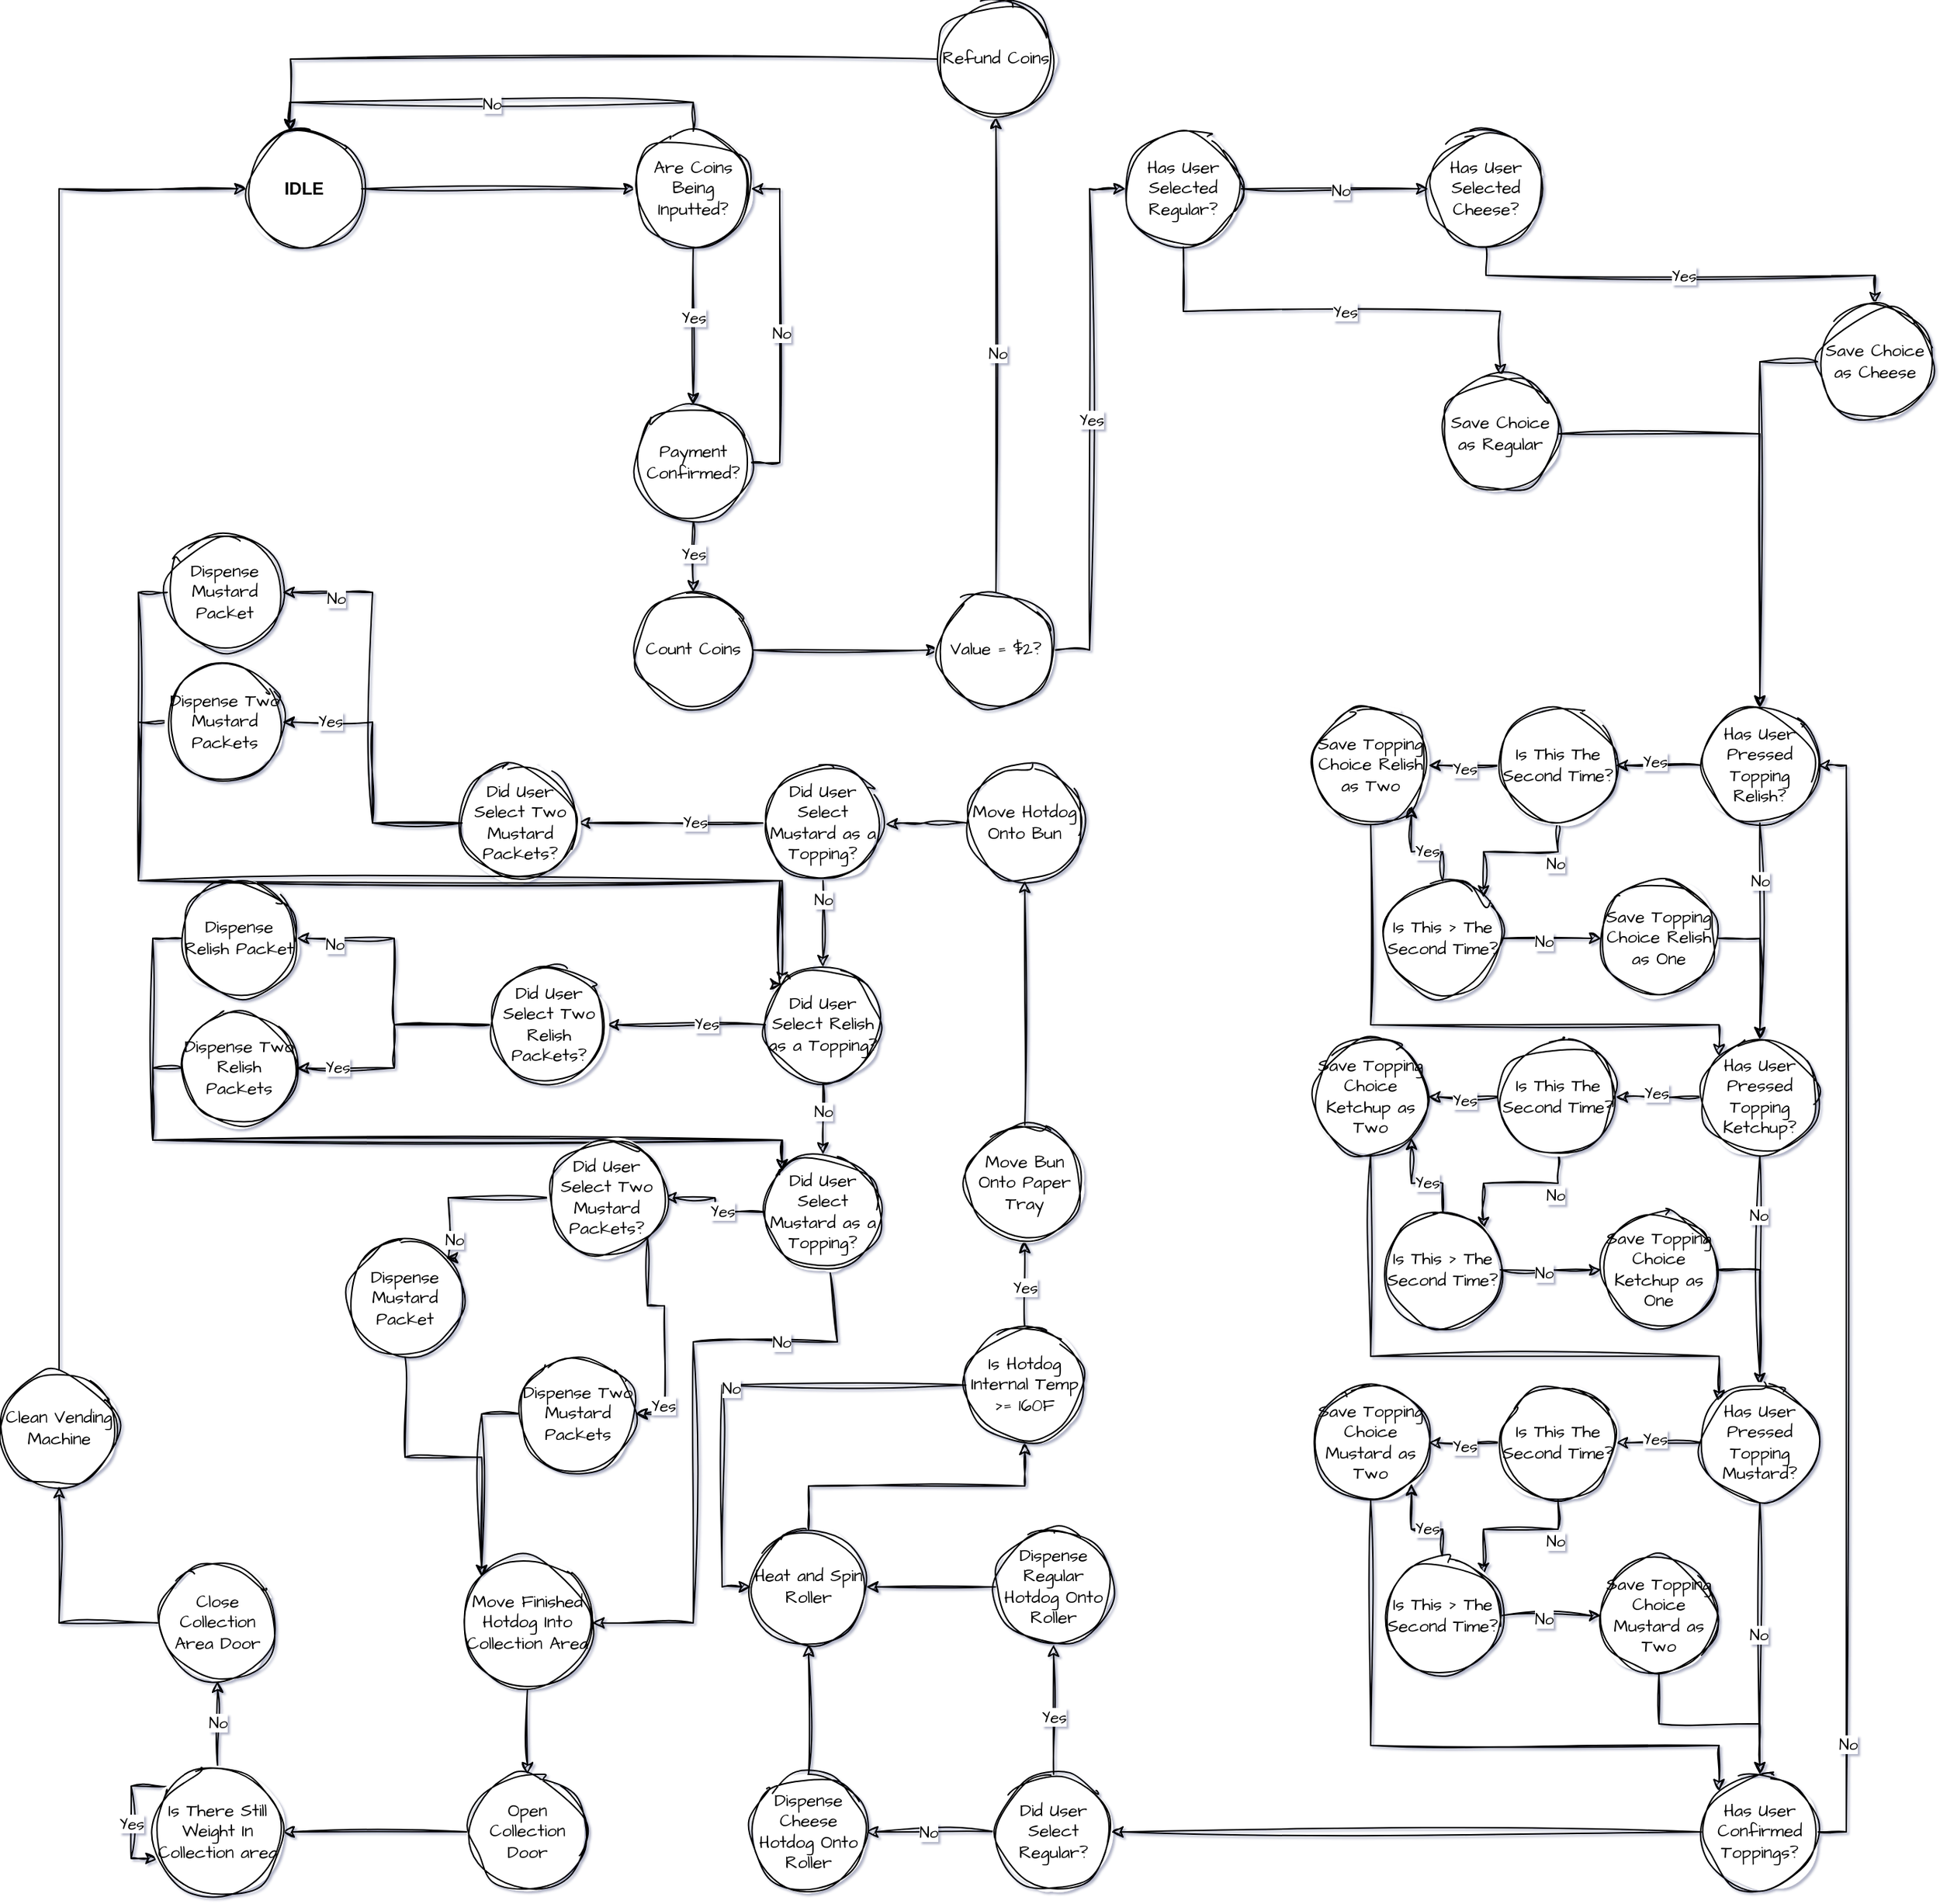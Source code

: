 <mxfile version="26.1.0">
  <diagram name="Page-1" id="U4V6xatmF68YJFIn0LP2">
    <mxGraphModel dx="3093" dy="1776" grid="1" gridSize="10" guides="1" tooltips="1" connect="1" arrows="1" fold="1" page="1" pageScale="1" pageWidth="1700" pageHeight="1100" background="#ffffff" math="0" shadow="1">
      <root>
        <mxCell id="0" />
        <mxCell id="1" parent="0" />
        <mxCell id="k-KUDZji_HKv26gU6EQP-1" value="&lt;b&gt;IDLE&lt;/b&gt;" style="ellipse;whiteSpace=wrap;html=1;aspect=fixed;sketch=1;curveFitting=1;jiggle=2;labelBackgroundColor=none;" parent="1" vertex="1">
          <mxGeometry x="510" y="200" width="80" height="80" as="geometry" />
        </mxCell>
        <mxCell id="k-KUDZji_HKv26gU6EQP-2" value="" style="endArrow=classic;html=1;rounded=0;sketch=1;hachureGap=4;jiggle=2;curveFitting=1;fontFamily=Architects Daughter;fontSource=https%3A%2F%2Ffonts.googleapis.com%2Fcss%3Ffamily%3DArchitects%2BDaughter;fontColor=default;exitX=1;exitY=0.5;exitDx=0;exitDy=0;entryX=0;entryY=0.5;entryDx=0;entryDy=0;labelBackgroundColor=none;" parent="1" source="k-KUDZji_HKv26gU6EQP-1" target="k-KUDZji_HKv26gU6EQP-3" edge="1">
          <mxGeometry width="50" height="50" relative="1" as="geometry">
            <mxPoint x="740" y="170" as="sourcePoint" />
            <mxPoint x="780" y="240" as="targetPoint" />
          </mxGeometry>
        </mxCell>
        <mxCell id="k-KUDZji_HKv26gU6EQP-8" style="edgeStyle=orthogonalEdgeStyle;rounded=0;sketch=1;hachureGap=4;jiggle=2;curveFitting=1;orthogonalLoop=1;jettySize=auto;html=1;exitX=0.5;exitY=1;exitDx=0;exitDy=0;entryX=0.5;entryY=0;entryDx=0;entryDy=0;fontFamily=Architects Daughter;fontSource=https%3A%2F%2Ffonts.googleapis.com%2Fcss%3Ffamily%3DArchitects%2BDaughter;" parent="1" source="k-KUDZji_HKv26gU6EQP-3" target="k-KUDZji_HKv26gU6EQP-7" edge="1">
          <mxGeometry relative="1" as="geometry" />
        </mxCell>
        <mxCell id="k-KUDZji_HKv26gU6EQP-9" value="Yes" style="edgeLabel;html=1;align=center;verticalAlign=middle;resizable=0;points=[];sketch=1;hachureGap=4;jiggle=2;curveFitting=1;fontFamily=Architects Daughter;fontSource=https%3A%2F%2Ffonts.googleapis.com%2Fcss%3Ffamily%3DArchitects%2BDaughter;" parent="k-KUDZji_HKv26gU6EQP-8" vertex="1" connectable="0">
          <mxGeometry x="-0.109" relative="1" as="geometry">
            <mxPoint as="offset" />
          </mxGeometry>
        </mxCell>
        <mxCell id="k-KUDZji_HKv26gU6EQP-3" value="Are Coins Being Inputted?" style="ellipse;whiteSpace=wrap;html=1;aspect=fixed;sketch=1;hachureGap=4;jiggle=2;curveFitting=1;fontFamily=Architects Daughter;fontSource=https%3A%2F%2Ffonts.googleapis.com%2Fcss%3Ffamily%3DArchitects%2BDaughter;labelBackgroundColor=none;" parent="1" vertex="1">
          <mxGeometry x="780" y="200" width="80" height="80" as="geometry" />
        </mxCell>
        <mxCell id="k-KUDZji_HKv26gU6EQP-4" style="edgeStyle=orthogonalEdgeStyle;rounded=0;sketch=1;hachureGap=4;jiggle=2;curveFitting=1;orthogonalLoop=1;jettySize=auto;html=1;exitX=0.5;exitY=0;exitDx=0;exitDy=0;entryX=0.375;entryY=0;entryDx=0;entryDy=0;entryPerimeter=0;fontFamily=Architects Daughter;fontSource=https%3A%2F%2Ffonts.googleapis.com%2Fcss%3Ffamily%3DArchitects%2BDaughter;fontColor=default;labelBackgroundColor=none;" parent="1" source="k-KUDZji_HKv26gU6EQP-3" target="k-KUDZji_HKv26gU6EQP-1" edge="1">
          <mxGeometry relative="1" as="geometry" />
        </mxCell>
        <mxCell id="k-KUDZji_HKv26gU6EQP-6" value="No" style="edgeLabel;html=1;align=center;verticalAlign=middle;resizable=0;points=[];sketch=1;hachureGap=4;jiggle=2;curveFitting=1;fontFamily=Architects Daughter;fontSource=https%3A%2F%2Ffonts.googleapis.com%2Fcss%3Ffamily%3DArchitects%2BDaughter;" parent="k-KUDZji_HKv26gU6EQP-4" vertex="1" connectable="0">
          <mxGeometry x="0.004" y="1" relative="1" as="geometry">
            <mxPoint as="offset" />
          </mxGeometry>
        </mxCell>
        <mxCell id="k-KUDZji_HKv26gU6EQP-11" style="edgeStyle=orthogonalEdgeStyle;rounded=0;sketch=1;hachureGap=4;jiggle=2;curveFitting=1;orthogonalLoop=1;jettySize=auto;html=1;exitX=1;exitY=0.5;exitDx=0;exitDy=0;entryX=1;entryY=0.5;entryDx=0;entryDy=0;fontFamily=Architects Daughter;fontSource=https%3A%2F%2Ffonts.googleapis.com%2Fcss%3Ffamily%3DArchitects%2BDaughter;" parent="1" source="k-KUDZji_HKv26gU6EQP-7" target="k-KUDZji_HKv26gU6EQP-3" edge="1">
          <mxGeometry relative="1" as="geometry" />
        </mxCell>
        <mxCell id="k-KUDZji_HKv26gU6EQP-12" value="No" style="edgeLabel;html=1;align=center;verticalAlign=middle;resizable=0;points=[];sketch=1;hachureGap=4;jiggle=2;curveFitting=1;fontFamily=Architects Daughter;fontSource=https%3A%2F%2Ffonts.googleapis.com%2Fcss%3Ffamily%3DArchitects%2BDaughter;" parent="k-KUDZji_HKv26gU6EQP-11" vertex="1" connectable="0">
          <mxGeometry x="-0.043" y="-1" relative="1" as="geometry">
            <mxPoint as="offset" />
          </mxGeometry>
        </mxCell>
        <mxCell id="k-KUDZji_HKv26gU6EQP-14" style="edgeStyle=orthogonalEdgeStyle;rounded=0;sketch=1;hachureGap=4;jiggle=2;curveFitting=1;orthogonalLoop=1;jettySize=auto;html=1;exitX=0.5;exitY=1;exitDx=0;exitDy=0;entryX=0.5;entryY=0;entryDx=0;entryDy=0;fontFamily=Architects Daughter;fontSource=https%3A%2F%2Ffonts.googleapis.com%2Fcss%3Ffamily%3DArchitects%2BDaughter;" parent="1" source="k-KUDZji_HKv26gU6EQP-7" target="k-KUDZji_HKv26gU6EQP-10" edge="1">
          <mxGeometry relative="1" as="geometry" />
        </mxCell>
        <mxCell id="k-KUDZji_HKv26gU6EQP-15" value="Yes" style="edgeLabel;html=1;align=center;verticalAlign=middle;resizable=0;points=[];sketch=1;hachureGap=4;jiggle=2;curveFitting=1;fontFamily=Architects Daughter;fontSource=https%3A%2F%2Ffonts.googleapis.com%2Fcss%3Ffamily%3DArchitects%2BDaughter;" parent="k-KUDZji_HKv26gU6EQP-14" vertex="1" connectable="0">
          <mxGeometry x="-0.102" y="3" relative="1" as="geometry">
            <mxPoint x="-3" as="offset" />
          </mxGeometry>
        </mxCell>
        <mxCell id="k-KUDZji_HKv26gU6EQP-7" value="Payment Confirmed?" style="ellipse;whiteSpace=wrap;html=1;aspect=fixed;sketch=1;hachureGap=4;jiggle=2;curveFitting=1;fontFamily=Architects Daughter;fontSource=https%3A%2F%2Ffonts.googleapis.com%2Fcss%3Ffamily%3DArchitects%2BDaughter;" parent="1" vertex="1">
          <mxGeometry x="780" y="390" width="80" height="80" as="geometry" />
        </mxCell>
        <mxCell id="k-KUDZji_HKv26gU6EQP-17" style="edgeStyle=orthogonalEdgeStyle;rounded=0;sketch=1;hachureGap=4;jiggle=2;curveFitting=1;orthogonalLoop=1;jettySize=auto;html=1;exitX=1;exitY=0.5;exitDx=0;exitDy=0;entryX=0;entryY=0.5;entryDx=0;entryDy=0;fontFamily=Architects Daughter;fontSource=https%3A%2F%2Ffonts.googleapis.com%2Fcss%3Ffamily%3DArchitects%2BDaughter;" parent="1" source="k-KUDZji_HKv26gU6EQP-10" target="k-KUDZji_HKv26gU6EQP-16" edge="1">
          <mxGeometry relative="1" as="geometry" />
        </mxCell>
        <mxCell id="k-KUDZji_HKv26gU6EQP-10" value="Count Coins" style="ellipse;whiteSpace=wrap;html=1;aspect=fixed;sketch=1;hachureGap=4;jiggle=2;curveFitting=1;fontFamily=Architects Daughter;fontSource=https%3A%2F%2Ffonts.googleapis.com%2Fcss%3Ffamily%3DArchitects%2BDaughter;" parent="1" vertex="1">
          <mxGeometry x="780" y="520" width="80" height="80" as="geometry" />
        </mxCell>
        <mxCell id="k-KUDZji_HKv26gU6EQP-19" style="edgeStyle=orthogonalEdgeStyle;rounded=0;sketch=1;hachureGap=4;jiggle=2;curveFitting=1;orthogonalLoop=1;jettySize=auto;html=1;exitX=0.5;exitY=0;exitDx=0;exitDy=0;entryX=0.5;entryY=1;entryDx=0;entryDy=0;fontFamily=Architects Daughter;fontSource=https%3A%2F%2Ffonts.googleapis.com%2Fcss%3Ffamily%3DArchitects%2BDaughter;" parent="1" source="k-KUDZji_HKv26gU6EQP-16" target="k-KUDZji_HKv26gU6EQP-18" edge="1">
          <mxGeometry relative="1" as="geometry" />
        </mxCell>
        <mxCell id="k-KUDZji_HKv26gU6EQP-20" value="No" style="edgeLabel;html=1;align=center;verticalAlign=middle;resizable=0;points=[];sketch=1;hachureGap=4;jiggle=2;curveFitting=1;fontFamily=Architects Daughter;fontSource=https%3A%2F%2Ffonts.googleapis.com%2Fcss%3Ffamily%3DArchitects%2BDaughter;" parent="k-KUDZji_HKv26gU6EQP-19" vertex="1" connectable="0">
          <mxGeometry x="0.006" y="-1" relative="1" as="geometry">
            <mxPoint as="offset" />
          </mxGeometry>
        </mxCell>
        <mxCell id="k-KUDZji_HKv26gU6EQP-23" style="edgeStyle=orthogonalEdgeStyle;rounded=0;sketch=1;hachureGap=4;jiggle=2;curveFitting=1;orthogonalLoop=1;jettySize=auto;html=1;exitX=1;exitY=0.5;exitDx=0;exitDy=0;entryX=0;entryY=0.5;entryDx=0;entryDy=0;fontFamily=Architects Daughter;fontSource=https%3A%2F%2Ffonts.googleapis.com%2Fcss%3Ffamily%3DArchitects%2BDaughter;" parent="1" source="k-KUDZji_HKv26gU6EQP-16" target="k-KUDZji_HKv26gU6EQP-22" edge="1">
          <mxGeometry relative="1" as="geometry" />
        </mxCell>
        <mxCell id="k-KUDZji_HKv26gU6EQP-24" value="Yes" style="edgeLabel;html=1;align=center;verticalAlign=middle;resizable=0;points=[];sketch=1;hachureGap=4;jiggle=2;curveFitting=1;fontFamily=Architects Daughter;fontSource=https%3A%2F%2Ffonts.googleapis.com%2Fcss%3Ffamily%3DArchitects%2BDaughter;" parent="k-KUDZji_HKv26gU6EQP-23" vertex="1" connectable="0">
          <mxGeometry y="-1" relative="1" as="geometry">
            <mxPoint as="offset" />
          </mxGeometry>
        </mxCell>
        <mxCell id="k-KUDZji_HKv26gU6EQP-16" value="Value = $2?" style="ellipse;whiteSpace=wrap;html=1;aspect=fixed;sketch=1;hachureGap=4;jiggle=2;curveFitting=1;fontFamily=Architects Daughter;fontSource=https%3A%2F%2Ffonts.googleapis.com%2Fcss%3Ffamily%3DArchitects%2BDaughter;" parent="1" vertex="1">
          <mxGeometry x="990" y="520" width="80" height="80" as="geometry" />
        </mxCell>
        <mxCell id="k-KUDZji_HKv26gU6EQP-21" style="edgeStyle=orthogonalEdgeStyle;rounded=0;sketch=1;hachureGap=4;jiggle=2;curveFitting=1;orthogonalLoop=1;jettySize=auto;html=1;exitX=0;exitY=0.5;exitDx=0;exitDy=0;fontFamily=Architects Daughter;fontSource=https%3A%2F%2Ffonts.googleapis.com%2Fcss%3Ffamily%3DArchitects%2BDaughter;" parent="1" source="k-KUDZji_HKv26gU6EQP-18" edge="1">
          <mxGeometry relative="1" as="geometry">
            <mxPoint x="540" y="200.0" as="targetPoint" />
          </mxGeometry>
        </mxCell>
        <mxCell id="k-KUDZji_HKv26gU6EQP-18" value="Refund Coins" style="ellipse;whiteSpace=wrap;html=1;aspect=fixed;sketch=1;hachureGap=4;jiggle=2;curveFitting=1;fontFamily=Architects Daughter;fontSource=https%3A%2F%2Ffonts.googleapis.com%2Fcss%3Ffamily%3DArchitects%2BDaughter;" parent="1" vertex="1">
          <mxGeometry x="990" y="110" width="80" height="80" as="geometry" />
        </mxCell>
        <mxCell id="k-KUDZji_HKv26gU6EQP-26" style="edgeStyle=orthogonalEdgeStyle;rounded=0;sketch=1;hachureGap=4;jiggle=2;curveFitting=1;orthogonalLoop=1;jettySize=auto;html=1;exitX=1;exitY=0.5;exitDx=0;exitDy=0;entryX=0;entryY=0.5;entryDx=0;entryDy=0;fontFamily=Architects Daughter;fontSource=https%3A%2F%2Ffonts.googleapis.com%2Fcss%3Ffamily%3DArchitects%2BDaughter;" parent="1" source="k-KUDZji_HKv26gU6EQP-22" target="k-KUDZji_HKv26gU6EQP-25" edge="1">
          <mxGeometry relative="1" as="geometry" />
        </mxCell>
        <mxCell id="k-KUDZji_HKv26gU6EQP-27" value="No" style="edgeLabel;html=1;align=center;verticalAlign=middle;resizable=0;points=[];sketch=1;hachureGap=4;jiggle=2;curveFitting=1;fontFamily=Architects Daughter;fontSource=https%3A%2F%2Ffonts.googleapis.com%2Fcss%3Ffamily%3DArchitects%2BDaughter;" parent="k-KUDZji_HKv26gU6EQP-26" vertex="1" connectable="0">
          <mxGeometry x="0.053" y="-1" relative="1" as="geometry">
            <mxPoint as="offset" />
          </mxGeometry>
        </mxCell>
        <mxCell id="k-KUDZji_HKv26gU6EQP-29" style="edgeStyle=orthogonalEdgeStyle;rounded=0;sketch=1;hachureGap=4;jiggle=2;curveFitting=1;orthogonalLoop=1;jettySize=auto;html=1;exitX=0.5;exitY=1;exitDx=0;exitDy=0;fontFamily=Architects Daughter;fontSource=https%3A%2F%2Ffonts.googleapis.com%2Fcss%3Ffamily%3DArchitects%2BDaughter;" parent="1" source="k-KUDZji_HKv26gU6EQP-22" target="k-KUDZji_HKv26gU6EQP-28" edge="1">
          <mxGeometry relative="1" as="geometry" />
        </mxCell>
        <mxCell id="k-KUDZji_HKv26gU6EQP-30" value="Yes" style="edgeLabel;html=1;align=center;verticalAlign=middle;resizable=0;points=[];sketch=1;hachureGap=4;jiggle=2;curveFitting=1;fontFamily=Architects Daughter;fontSource=https%3A%2F%2Ffonts.googleapis.com%2Fcss%3Ffamily%3DArchitects%2BDaughter;" parent="k-KUDZji_HKv26gU6EQP-29" vertex="1" connectable="0">
          <mxGeometry x="0.012" relative="1" as="geometry">
            <mxPoint as="offset" />
          </mxGeometry>
        </mxCell>
        <mxCell id="k-KUDZji_HKv26gU6EQP-22" value="Has User Selected Regular?" style="ellipse;whiteSpace=wrap;html=1;aspect=fixed;sketch=1;hachureGap=4;jiggle=2;curveFitting=1;fontFamily=Architects Daughter;fontSource=https%3A%2F%2Ffonts.googleapis.com%2Fcss%3Ffamily%3DArchitects%2BDaughter;" parent="1" vertex="1">
          <mxGeometry x="1120" y="200" width="80" height="80" as="geometry" />
        </mxCell>
        <mxCell id="k-KUDZji_HKv26gU6EQP-32" style="edgeStyle=orthogonalEdgeStyle;rounded=0;sketch=1;hachureGap=4;jiggle=2;curveFitting=1;orthogonalLoop=1;jettySize=auto;html=1;exitX=0.5;exitY=1;exitDx=0;exitDy=0;entryX=0.5;entryY=0;entryDx=0;entryDy=0;fontFamily=Architects Daughter;fontSource=https%3A%2F%2Ffonts.googleapis.com%2Fcss%3Ffamily%3DArchitects%2BDaughter;" parent="1" source="k-KUDZji_HKv26gU6EQP-25" target="k-KUDZji_HKv26gU6EQP-31" edge="1">
          <mxGeometry relative="1" as="geometry" />
        </mxCell>
        <mxCell id="k-KUDZji_HKv26gU6EQP-33" value="Yes" style="edgeLabel;html=1;align=center;verticalAlign=middle;resizable=0;points=[];sketch=1;hachureGap=4;jiggle=2;curveFitting=1;fontFamily=Architects Daughter;fontSource=https%3A%2F%2Ffonts.googleapis.com%2Fcss%3Ffamily%3DArchitects%2BDaughter;" parent="k-KUDZji_HKv26gU6EQP-32" vertex="1" connectable="0">
          <mxGeometry x="0.012" relative="1" as="geometry">
            <mxPoint as="offset" />
          </mxGeometry>
        </mxCell>
        <mxCell id="k-KUDZji_HKv26gU6EQP-25" value="Has User Selected Cheese?" style="ellipse;whiteSpace=wrap;html=1;aspect=fixed;sketch=1;hachureGap=4;jiggle=2;curveFitting=1;fontFamily=Architects Daughter;fontSource=https%3A%2F%2Ffonts.googleapis.com%2Fcss%3Ffamily%3DArchitects%2BDaughter;" parent="1" vertex="1">
          <mxGeometry x="1330" y="200" width="80" height="80" as="geometry" />
        </mxCell>
        <mxCell id="k-KUDZji_HKv26gU6EQP-34" style="edgeStyle=orthogonalEdgeStyle;rounded=0;sketch=1;hachureGap=4;jiggle=2;curveFitting=1;orthogonalLoop=1;jettySize=auto;html=1;exitX=1;exitY=0.5;exitDx=0;exitDy=0;fontFamily=Architects Daughter;fontSource=https%3A%2F%2Ffonts.googleapis.com%2Fcss%3Ffamily%3DArchitects%2BDaughter;entryX=0.5;entryY=0;entryDx=0;entryDy=0;" parent="1" source="k-KUDZji_HKv26gU6EQP-28" target="k-KUDZji_HKv26gU6EQP-36" edge="1">
          <mxGeometry relative="1" as="geometry">
            <mxPoint x="1400" y="860" as="targetPoint" />
          </mxGeometry>
        </mxCell>
        <mxCell id="k-KUDZji_HKv26gU6EQP-28" value="Save Choice as Regular" style="ellipse;whiteSpace=wrap;html=1;aspect=fixed;sketch=1;hachureGap=4;jiggle=2;curveFitting=1;fontFamily=Architects Daughter;fontSource=https%3A%2F%2Ffonts.googleapis.com%2Fcss%3Ffamily%3DArchitects%2BDaughter;" parent="1" vertex="1">
          <mxGeometry x="1340" y="370" width="80" height="80" as="geometry" />
        </mxCell>
        <mxCell id="k-KUDZji_HKv26gU6EQP-35" style="edgeStyle=orthogonalEdgeStyle;rounded=0;sketch=1;hachureGap=4;jiggle=2;curveFitting=1;orthogonalLoop=1;jettySize=auto;html=1;exitX=0;exitY=0.5;exitDx=0;exitDy=0;fontFamily=Architects Daughter;fontSource=https%3A%2F%2Ffonts.googleapis.com%2Fcss%3Ffamily%3DArchitects%2BDaughter;entryX=0.5;entryY=0;entryDx=0;entryDy=0;" parent="1" source="k-KUDZji_HKv26gU6EQP-31" target="k-KUDZji_HKv26gU6EQP-36" edge="1">
          <mxGeometry relative="1" as="geometry">
            <mxPoint x="1400" y="860" as="targetPoint" />
          </mxGeometry>
        </mxCell>
        <mxCell id="k-KUDZji_HKv26gU6EQP-31" value="Save Choice as Cheese" style="ellipse;whiteSpace=wrap;html=1;aspect=fixed;sketch=1;hachureGap=4;jiggle=2;curveFitting=1;fontFamily=Architects Daughter;fontSource=https%3A%2F%2Ffonts.googleapis.com%2Fcss%3Ffamily%3DArchitects%2BDaughter;" parent="1" vertex="1">
          <mxGeometry x="1600" y="320" width="80" height="80" as="geometry" />
        </mxCell>
        <mxCell id="k-KUDZji_HKv26gU6EQP-38" style="edgeStyle=orthogonalEdgeStyle;rounded=0;sketch=1;hachureGap=4;jiggle=2;curveFitting=1;orthogonalLoop=1;jettySize=auto;html=1;exitX=0;exitY=0.5;exitDx=0;exitDy=0;fontFamily=Architects Daughter;fontSource=https%3A%2F%2Ffonts.googleapis.com%2Fcss%3Ffamily%3DArchitects%2BDaughter;entryX=1;entryY=0.5;entryDx=0;entryDy=0;" parent="1" source="k-KUDZji_HKv26gU6EQP-36" target="D_0uOTLETYVw6ZGkRV1z-1" edge="1">
          <mxGeometry relative="1" as="geometry">
            <mxPoint x="1530" y="890" as="targetPoint" />
          </mxGeometry>
        </mxCell>
        <mxCell id="k-KUDZji_HKv26gU6EQP-39" value="Yes" style="edgeLabel;html=1;align=center;verticalAlign=middle;resizable=0;points=[];sketch=1;hachureGap=4;jiggle=2;curveFitting=1;fontFamily=Architects Daughter;fontSource=https%3A%2F%2Ffonts.googleapis.com%2Fcss%3Ffamily%3DArchitects%2BDaughter;" parent="k-KUDZji_HKv26gU6EQP-38" vertex="1" connectable="0">
          <mxGeometry x="0.093" y="-3" relative="1" as="geometry">
            <mxPoint as="offset" />
          </mxGeometry>
        </mxCell>
        <mxCell id="D_0uOTLETYVw6ZGkRV1z-73" style="edgeStyle=orthogonalEdgeStyle;rounded=0;sketch=1;hachureGap=4;jiggle=2;curveFitting=1;orthogonalLoop=1;jettySize=auto;html=1;exitX=0.5;exitY=1;exitDx=0;exitDy=0;entryX=0.5;entryY=0;entryDx=0;entryDy=0;fontFamily=Architects Daughter;fontSource=https%3A%2F%2Ffonts.googleapis.com%2Fcss%3Ffamily%3DArchitects%2BDaughter;" edge="1" parent="1" source="k-KUDZji_HKv26gU6EQP-36" target="D_0uOTLETYVw6ZGkRV1z-60">
          <mxGeometry relative="1" as="geometry" />
        </mxCell>
        <mxCell id="D_0uOTLETYVw6ZGkRV1z-74" value="No" style="edgeLabel;html=1;align=center;verticalAlign=middle;resizable=0;points=[];sketch=1;hachureGap=4;jiggle=2;curveFitting=1;fontFamily=Architects Daughter;fontSource=https%3A%2F%2Ffonts.googleapis.com%2Fcss%3Ffamily%3DArchitects%2BDaughter;" vertex="1" connectable="0" parent="D_0uOTLETYVw6ZGkRV1z-73">
          <mxGeometry x="0.015" y="-1" relative="1" as="geometry">
            <mxPoint x="1" y="-36" as="offset" />
          </mxGeometry>
        </mxCell>
        <mxCell id="k-KUDZji_HKv26gU6EQP-36" value="Has User Pressed Topping Relish?" style="ellipse;whiteSpace=wrap;html=1;aspect=fixed;sketch=1;hachureGap=4;jiggle=2;curveFitting=1;fontFamily=Architects Daughter;fontSource=https%3A%2F%2Ffonts.googleapis.com%2Fcss%3Ffamily%3DArchitects%2BDaughter;" parent="1" vertex="1">
          <mxGeometry x="1520" y="600" width="80" height="80" as="geometry" />
        </mxCell>
        <mxCell id="D_0uOTLETYVw6ZGkRV1z-76" style="edgeStyle=orthogonalEdgeStyle;rounded=0;sketch=1;hachureGap=4;jiggle=2;curveFitting=1;orthogonalLoop=1;jettySize=auto;html=1;exitX=1;exitY=0.5;exitDx=0;exitDy=0;fontFamily=Architects Daughter;fontSource=https%3A%2F%2Ffonts.googleapis.com%2Fcss%3Ffamily%3DArchitects%2BDaughter;entryX=0.5;entryY=0;entryDx=0;entryDy=0;" edge="1" parent="1" source="k-KUDZji_HKv26gU6EQP-37" target="D_0uOTLETYVw6ZGkRV1z-60">
          <mxGeometry relative="1" as="geometry">
            <mxPoint x="1560" y="810" as="targetPoint" />
          </mxGeometry>
        </mxCell>
        <mxCell id="k-KUDZji_HKv26gU6EQP-37" value="Save Topping Choice Relish as One" style="ellipse;whiteSpace=wrap;html=1;aspect=fixed;sketch=1;hachureGap=4;jiggle=2;curveFitting=1;fontFamily=Architects Daughter;fontSource=https%3A%2F%2Ffonts.googleapis.com%2Fcss%3Ffamily%3DArchitects%2BDaughter;" parent="1" vertex="1">
          <mxGeometry x="1450" y="720" width="80" height="80" as="geometry" />
        </mxCell>
        <mxCell id="k-KUDZji_HKv26gU6EQP-65" style="edgeStyle=orthogonalEdgeStyle;rounded=0;sketch=1;hachureGap=4;jiggle=2;curveFitting=1;orthogonalLoop=1;jettySize=auto;html=1;exitX=0.5;exitY=0;exitDx=0;exitDy=0;entryX=0.5;entryY=1;entryDx=0;entryDy=0;fontFamily=Architects Daughter;fontSource=https%3A%2F%2Ffonts.googleapis.com%2Fcss%3Ffamily%3DArchitects%2BDaughter;" parent="1" source="k-KUDZji_HKv26gU6EQP-61" target="k-KUDZji_HKv26gU6EQP-64" edge="1">
          <mxGeometry relative="1" as="geometry" />
        </mxCell>
        <mxCell id="k-KUDZji_HKv26gU6EQP-66" value="Yes" style="edgeLabel;html=1;align=center;verticalAlign=middle;resizable=0;points=[];sketch=1;hachureGap=4;jiggle=2;curveFitting=1;fontFamily=Architects Daughter;fontSource=https%3A%2F%2Ffonts.googleapis.com%2Fcss%3Ffamily%3DArchitects%2BDaughter;" parent="k-KUDZji_HKv26gU6EQP-65" vertex="1" connectable="0">
          <mxGeometry x="0.145" y="-4" relative="1" as="geometry">
            <mxPoint x="-4" y="11" as="offset" />
          </mxGeometry>
        </mxCell>
        <mxCell id="k-KUDZji_HKv26gU6EQP-68" style="edgeStyle=orthogonalEdgeStyle;rounded=0;sketch=1;hachureGap=4;jiggle=2;curveFitting=1;orthogonalLoop=1;jettySize=auto;html=1;exitX=0;exitY=0.5;exitDx=0;exitDy=0;entryX=1;entryY=0.5;entryDx=0;entryDy=0;fontFamily=Architects Daughter;fontSource=https%3A%2F%2Ffonts.googleapis.com%2Fcss%3Ffamily%3DArchitects%2BDaughter;" parent="1" source="k-KUDZji_HKv26gU6EQP-61" target="k-KUDZji_HKv26gU6EQP-67" edge="1">
          <mxGeometry relative="1" as="geometry" />
        </mxCell>
        <mxCell id="k-KUDZji_HKv26gU6EQP-69" value="No" style="edgeLabel;html=1;align=center;verticalAlign=middle;resizable=0;points=[];sketch=1;hachureGap=4;jiggle=2;curveFitting=1;fontFamily=Architects Daughter;fontSource=https%3A%2F%2Ffonts.googleapis.com%2Fcss%3Ffamily%3DArchitects%2BDaughter;" parent="k-KUDZji_HKv26gU6EQP-68" vertex="1" connectable="0">
          <mxGeometry x="0.052" relative="1" as="geometry">
            <mxPoint as="offset" />
          </mxGeometry>
        </mxCell>
        <mxCell id="k-KUDZji_HKv26gU6EQP-61" value="Did User Select Regular?" style="ellipse;whiteSpace=wrap;html=1;aspect=fixed;sketch=1;hachureGap=4;jiggle=2;curveFitting=1;fontFamily=Architects Daughter;fontSource=https%3A%2F%2Ffonts.googleapis.com%2Fcss%3Ffamily%3DArchitects%2BDaughter;" parent="1" vertex="1">
          <mxGeometry x="1030" y="1340" width="80" height="80" as="geometry" />
        </mxCell>
        <mxCell id="k-KUDZji_HKv26gU6EQP-72" style="edgeStyle=orthogonalEdgeStyle;rounded=0;sketch=1;hachureGap=4;jiggle=2;curveFitting=1;orthogonalLoop=1;jettySize=auto;html=1;exitX=0;exitY=0.5;exitDx=0;exitDy=0;entryX=1;entryY=0.5;entryDx=0;entryDy=0;fontFamily=Architects Daughter;fontSource=https%3A%2F%2Ffonts.googleapis.com%2Fcss%3Ffamily%3DArchitects%2BDaughter;" parent="1" source="k-KUDZji_HKv26gU6EQP-64" target="k-KUDZji_HKv26gU6EQP-71" edge="1">
          <mxGeometry relative="1" as="geometry" />
        </mxCell>
        <mxCell id="k-KUDZji_HKv26gU6EQP-64" value="Dispense Regular Hotdog Onto Roller" style="ellipse;whiteSpace=wrap;html=1;aspect=fixed;sketch=1;hachureGap=4;jiggle=2;curveFitting=1;fontFamily=Architects Daughter;fontSource=https%3A%2F%2Ffonts.googleapis.com%2Fcss%3Ffamily%3DArchitects%2BDaughter;" parent="1" vertex="1">
          <mxGeometry x="1030" y="1170" width="80" height="80" as="geometry" />
        </mxCell>
        <mxCell id="k-KUDZji_HKv26gU6EQP-73" style="edgeStyle=orthogonalEdgeStyle;rounded=0;sketch=1;hachureGap=4;jiggle=2;curveFitting=1;orthogonalLoop=1;jettySize=auto;html=1;exitX=0.5;exitY=0;exitDx=0;exitDy=0;entryX=0.5;entryY=1;entryDx=0;entryDy=0;fontFamily=Architects Daughter;fontSource=https%3A%2F%2Ffonts.googleapis.com%2Fcss%3Ffamily%3DArchitects%2BDaughter;" parent="1" source="k-KUDZji_HKv26gU6EQP-67" target="k-KUDZji_HKv26gU6EQP-71" edge="1">
          <mxGeometry relative="1" as="geometry" />
        </mxCell>
        <mxCell id="k-KUDZji_HKv26gU6EQP-67" value="Dispense Cheese Hotdog Onto Roller" style="ellipse;whiteSpace=wrap;html=1;aspect=fixed;sketch=1;hachureGap=4;jiggle=2;curveFitting=1;fontFamily=Architects Daughter;fontSource=https%3A%2F%2Ffonts.googleapis.com%2Fcss%3Ffamily%3DArchitects%2BDaughter;" parent="1" vertex="1">
          <mxGeometry x="860" y="1340" width="80" height="80" as="geometry" />
        </mxCell>
        <mxCell id="k-KUDZji_HKv26gU6EQP-75" style="edgeStyle=orthogonalEdgeStyle;rounded=0;sketch=1;hachureGap=4;jiggle=2;curveFitting=1;orthogonalLoop=1;jettySize=auto;html=1;exitX=0.5;exitY=0;exitDx=0;exitDy=0;entryX=0.5;entryY=1;entryDx=0;entryDy=0;fontFamily=Architects Daughter;fontSource=https%3A%2F%2Ffonts.googleapis.com%2Fcss%3Ffamily%3DArchitects%2BDaughter;" parent="1" source="k-KUDZji_HKv26gU6EQP-71" target="k-KUDZji_HKv26gU6EQP-74" edge="1">
          <mxGeometry relative="1" as="geometry" />
        </mxCell>
        <mxCell id="k-KUDZji_HKv26gU6EQP-71" value="Heat and Spin Roller" style="ellipse;whiteSpace=wrap;html=1;aspect=fixed;sketch=1;hachureGap=4;jiggle=2;curveFitting=1;fontFamily=Architects Daughter;fontSource=https%3A%2F%2Ffonts.googleapis.com%2Fcss%3Ffamily%3DArchitects%2BDaughter;" parent="1" vertex="1">
          <mxGeometry x="860" y="1170" width="80" height="80" as="geometry" />
        </mxCell>
        <mxCell id="k-KUDZji_HKv26gU6EQP-76" style="edgeStyle=orthogonalEdgeStyle;rounded=0;sketch=1;hachureGap=4;jiggle=2;curveFitting=1;orthogonalLoop=1;jettySize=auto;html=1;exitX=0;exitY=0.5;exitDx=0;exitDy=0;entryX=0;entryY=0.5;entryDx=0;entryDy=0;fontFamily=Architects Daughter;fontSource=https%3A%2F%2Ffonts.googleapis.com%2Fcss%3Ffamily%3DArchitects%2BDaughter;" parent="1" source="k-KUDZji_HKv26gU6EQP-74" target="k-KUDZji_HKv26gU6EQP-71" edge="1">
          <mxGeometry relative="1" as="geometry" />
        </mxCell>
        <mxCell id="k-KUDZji_HKv26gU6EQP-77" value="No" style="edgeLabel;html=1;align=center;verticalAlign=middle;resizable=0;points=[];sketch=1;hachureGap=4;jiggle=2;curveFitting=1;fontFamily=Architects Daughter;fontSource=https%3A%2F%2Ffonts.googleapis.com%2Fcss%3Ffamily%3DArchitects%2BDaughter;" parent="k-KUDZji_HKv26gU6EQP-76" vertex="1" connectable="0">
          <mxGeometry x="-0.006" y="2" relative="1" as="geometry">
            <mxPoint as="offset" />
          </mxGeometry>
        </mxCell>
        <mxCell id="k-KUDZji_HKv26gU6EQP-79" style="edgeStyle=orthogonalEdgeStyle;rounded=0;sketch=1;hachureGap=4;jiggle=2;curveFitting=1;orthogonalLoop=1;jettySize=auto;html=1;exitX=0.5;exitY=0;exitDx=0;exitDy=0;entryX=0.5;entryY=1;entryDx=0;entryDy=0;fontFamily=Architects Daughter;fontSource=https%3A%2F%2Ffonts.googleapis.com%2Fcss%3Ffamily%3DArchitects%2BDaughter;" parent="1" source="k-KUDZji_HKv26gU6EQP-74" target="k-KUDZji_HKv26gU6EQP-78" edge="1">
          <mxGeometry relative="1" as="geometry" />
        </mxCell>
        <mxCell id="k-KUDZji_HKv26gU6EQP-80" value="Yes" style="edgeLabel;html=1;align=center;verticalAlign=middle;resizable=0;points=[];sketch=1;hachureGap=4;jiggle=2;curveFitting=1;fontFamily=Architects Daughter;fontSource=https%3A%2F%2Ffonts.googleapis.com%2Fcss%3Ffamily%3DArchitects%2BDaughter;" parent="k-KUDZji_HKv26gU6EQP-79" vertex="1" connectable="0">
          <mxGeometry x="-0.069" relative="1" as="geometry">
            <mxPoint as="offset" />
          </mxGeometry>
        </mxCell>
        <mxCell id="k-KUDZji_HKv26gU6EQP-74" value="Is Hotdog Internal Temp &amp;gt;= 160F" style="ellipse;whiteSpace=wrap;html=1;aspect=fixed;sketch=1;hachureGap=4;jiggle=2;curveFitting=1;fontFamily=Architects Daughter;fontSource=https%3A%2F%2Ffonts.googleapis.com%2Fcss%3Ffamily%3DArchitects%2BDaughter;" parent="1" vertex="1">
          <mxGeometry x="1010" y="1030" width="80" height="80" as="geometry" />
        </mxCell>
        <mxCell id="k-KUDZji_HKv26gU6EQP-82" style="edgeStyle=orthogonalEdgeStyle;rounded=0;sketch=1;hachureGap=4;jiggle=2;curveFitting=1;orthogonalLoop=1;jettySize=auto;html=1;exitX=0.5;exitY=0;exitDx=0;exitDy=0;entryX=0.5;entryY=1;entryDx=0;entryDy=0;fontFamily=Architects Daughter;fontSource=https%3A%2F%2Ffonts.googleapis.com%2Fcss%3Ffamily%3DArchitects%2BDaughter;" parent="1" source="k-KUDZji_HKv26gU6EQP-78" target="k-KUDZji_HKv26gU6EQP-81" edge="1">
          <mxGeometry relative="1" as="geometry" />
        </mxCell>
        <mxCell id="k-KUDZji_HKv26gU6EQP-78" value="Move Bun Onto Paper Tray" style="ellipse;whiteSpace=wrap;html=1;aspect=fixed;sketch=1;hachureGap=4;jiggle=2;curveFitting=1;fontFamily=Architects Daughter;fontSource=https%3A%2F%2Ffonts.googleapis.com%2Fcss%3Ffamily%3DArchitects%2BDaughter;" parent="1" vertex="1">
          <mxGeometry x="1010" y="890" width="80" height="80" as="geometry" />
        </mxCell>
        <mxCell id="k-KUDZji_HKv26gU6EQP-81" value="Move Hotdog Onto Bun" style="ellipse;whiteSpace=wrap;html=1;aspect=fixed;sketch=1;hachureGap=4;jiggle=2;curveFitting=1;fontFamily=Architects Daughter;fontSource=https%3A%2F%2Ffonts.googleapis.com%2Fcss%3Ffamily%3DArchitects%2BDaughter;" parent="1" vertex="1">
          <mxGeometry x="1010" y="640" width="80" height="80" as="geometry" />
        </mxCell>
        <mxCell id="D_0uOTLETYVw6ZGkRV1z-110" style="edgeStyle=orthogonalEdgeStyle;rounded=0;sketch=1;hachureGap=4;jiggle=2;curveFitting=1;orthogonalLoop=1;jettySize=auto;html=1;exitX=0;exitY=0.5;exitDx=0;exitDy=0;entryX=1;entryY=0.5;entryDx=0;entryDy=0;fontFamily=Architects Daughter;fontSource=https%3A%2F%2Ffonts.googleapis.com%2Fcss%3Ffamily%3DArchitects%2BDaughter;" edge="1" parent="1" source="k-KUDZji_HKv26gU6EQP-83" target="D_0uOTLETYVw6ZGkRV1z-104">
          <mxGeometry relative="1" as="geometry" />
        </mxCell>
        <mxCell id="D_0uOTLETYVw6ZGkRV1z-133" value="Yes" style="edgeLabel;html=1;align=center;verticalAlign=middle;resizable=0;points=[];sketch=1;hachureGap=4;jiggle=2;curveFitting=1;fontFamily=Architects Daughter;fontSource=https%3A%2F%2Ffonts.googleapis.com%2Fcss%3Ffamily%3DArchitects%2BDaughter;" vertex="1" connectable="0" parent="D_0uOTLETYVw6ZGkRV1z-110">
          <mxGeometry x="-0.246" y="-1" relative="1" as="geometry">
            <mxPoint as="offset" />
          </mxGeometry>
        </mxCell>
        <mxCell id="k-KUDZji_HKv26gU6EQP-83" value="Did User Select Mustard as a Topping?" style="ellipse;whiteSpace=wrap;html=1;aspect=fixed;sketch=1;hachureGap=4;jiggle=2;curveFitting=1;fontFamily=Architects Daughter;fontSource=https%3A%2F%2Ffonts.googleapis.com%2Fcss%3Ffamily%3DArchitects%2BDaughter;" parent="1" vertex="1">
          <mxGeometry x="870" y="640" width="80" height="80" as="geometry" />
        </mxCell>
        <mxCell id="k-KUDZji_HKv26gU6EQP-84" style="edgeStyle=orthogonalEdgeStyle;rounded=0;sketch=1;hachureGap=4;jiggle=2;curveFitting=1;orthogonalLoop=1;jettySize=auto;html=1;exitX=0;exitY=0.5;exitDx=0;exitDy=0;entryX=1.043;entryY=0.51;entryDx=0;entryDy=0;entryPerimeter=0;fontFamily=Architects Daughter;fontSource=https%3A%2F%2Ffonts.googleapis.com%2Fcss%3Ffamily%3DArchitects%2BDaughter;" parent="1" source="k-KUDZji_HKv26gU6EQP-81" target="k-KUDZji_HKv26gU6EQP-83" edge="1">
          <mxGeometry relative="1" as="geometry" />
        </mxCell>
        <mxCell id="k-KUDZji_HKv26gU6EQP-88" value="Dispense Mustard Packet" style="ellipse;whiteSpace=wrap;html=1;aspect=fixed;sketch=1;hachureGap=4;jiggle=2;curveFitting=1;fontFamily=Architects Daughter;fontSource=https%3A%2F%2Ffonts.googleapis.com%2Fcss%3Ffamily%3DArchitects%2BDaughter;" parent="1" vertex="1">
          <mxGeometry x="455" y="480" width="80" height="80" as="geometry" />
        </mxCell>
        <mxCell id="k-KUDZji_HKv26gU6EQP-107" style="edgeStyle=orthogonalEdgeStyle;rounded=0;sketch=1;hachureGap=4;jiggle=2;curveFitting=1;orthogonalLoop=1;jettySize=auto;html=1;exitX=0.5;exitY=1;exitDx=0;exitDy=0;entryX=0.5;entryY=0;entryDx=0;entryDy=0;fontFamily=Architects Daughter;fontSource=https%3A%2F%2Ffonts.googleapis.com%2Fcss%3Ffamily%3DArchitects%2BDaughter;" parent="1" source="k-KUDZji_HKv26gU6EQP-102" target="k-KUDZji_HKv26gU6EQP-106" edge="1">
          <mxGeometry relative="1" as="geometry" />
        </mxCell>
        <mxCell id="k-KUDZji_HKv26gU6EQP-102" value="Move Finished Hotdog Into Collection Area" style="ellipse;whiteSpace=wrap;html=1;aspect=fixed;sketch=1;hachureGap=4;jiggle=2;curveFitting=1;fontFamily=Architects Daughter;fontSource=https%3A%2F%2Ffonts.googleapis.com%2Fcss%3Ffamily%3DArchitects%2BDaughter;" parent="1" vertex="1">
          <mxGeometry x="660" y="1190" width="90" height="90" as="geometry" />
        </mxCell>
        <mxCell id="k-KUDZji_HKv26gU6EQP-109" style="edgeStyle=orthogonalEdgeStyle;rounded=0;sketch=1;hachureGap=4;jiggle=2;curveFitting=1;orthogonalLoop=1;jettySize=auto;html=1;exitX=0;exitY=0.5;exitDx=0;exitDy=0;entryX=1;entryY=0.5;entryDx=0;entryDy=0;fontFamily=Architects Daughter;fontSource=https%3A%2F%2Ffonts.googleapis.com%2Fcss%3Ffamily%3DArchitects%2BDaughter;" parent="1" source="k-KUDZji_HKv26gU6EQP-106" target="k-KUDZji_HKv26gU6EQP-108" edge="1">
          <mxGeometry relative="1" as="geometry" />
        </mxCell>
        <mxCell id="k-KUDZji_HKv26gU6EQP-106" value="Open Collection Door" style="ellipse;whiteSpace=wrap;html=1;aspect=fixed;sketch=1;hachureGap=4;jiggle=2;curveFitting=1;fontFamily=Architects Daughter;fontSource=https%3A%2F%2Ffonts.googleapis.com%2Fcss%3Ffamily%3DArchitects%2BDaughter;" parent="1" vertex="1">
          <mxGeometry x="665" y="1340" width="80" height="80" as="geometry" />
        </mxCell>
        <mxCell id="k-KUDZji_HKv26gU6EQP-112" style="edgeStyle=orthogonalEdgeStyle;rounded=0;sketch=1;hachureGap=4;jiggle=2;curveFitting=1;orthogonalLoop=1;jettySize=auto;html=1;exitX=0;exitY=0;exitDx=0;exitDy=0;fontFamily=Architects Daughter;fontSource=https%3A%2F%2Ffonts.googleapis.com%2Fcss%3Ffamily%3DArchitects%2BDaughter;entryX=0.037;entryY=0.704;entryDx=0;entryDy=0;entryPerimeter=0;" parent="1" source="k-KUDZji_HKv26gU6EQP-108" target="k-KUDZji_HKv26gU6EQP-108" edge="1">
          <mxGeometry relative="1" as="geometry">
            <mxPoint x="430" y="1400" as="targetPoint" />
            <Array as="points">
              <mxPoint x="430" y="1348" />
              <mxPoint x="430" y="1398" />
            </Array>
          </mxGeometry>
        </mxCell>
        <mxCell id="k-KUDZji_HKv26gU6EQP-113" value="Yes" style="edgeLabel;html=1;align=center;verticalAlign=middle;resizable=0;points=[];sketch=1;hachureGap=4;jiggle=2;curveFitting=1;fontFamily=Architects Daughter;fontSource=https%3A%2F%2Ffonts.googleapis.com%2Fcss%3Ffamily%3DArchitects%2BDaughter;" parent="k-KUDZji_HKv26gU6EQP-112" vertex="1" connectable="0">
          <mxGeometry x="0.111" relative="1" as="geometry">
            <mxPoint as="offset" />
          </mxGeometry>
        </mxCell>
        <mxCell id="k-KUDZji_HKv26gU6EQP-114" style="edgeStyle=orthogonalEdgeStyle;rounded=0;sketch=1;hachureGap=4;jiggle=2;curveFitting=1;orthogonalLoop=1;jettySize=auto;html=1;exitX=0.5;exitY=0;exitDx=0;exitDy=0;entryX=0.5;entryY=1;entryDx=0;entryDy=0;fontFamily=Architects Daughter;fontSource=https%3A%2F%2Ffonts.googleapis.com%2Fcss%3Ffamily%3DArchitects%2BDaughter;" parent="1" source="k-KUDZji_HKv26gU6EQP-108" target="k-KUDZji_HKv26gU6EQP-111" edge="1">
          <mxGeometry relative="1" as="geometry" />
        </mxCell>
        <mxCell id="k-KUDZji_HKv26gU6EQP-115" value="No" style="edgeLabel;html=1;align=center;verticalAlign=middle;resizable=0;points=[];sketch=1;hachureGap=4;jiggle=2;curveFitting=1;fontFamily=Architects Daughter;fontSource=https%3A%2F%2Ffonts.googleapis.com%2Fcss%3Ffamily%3DArchitects%2BDaughter;" parent="k-KUDZji_HKv26gU6EQP-114" vertex="1" connectable="0">
          <mxGeometry x="0.039" relative="1" as="geometry">
            <mxPoint as="offset" />
          </mxGeometry>
        </mxCell>
        <mxCell id="k-KUDZji_HKv26gU6EQP-108" value="Is There Still Weight In Collection area" style="ellipse;whiteSpace=wrap;html=1;aspect=fixed;sketch=1;hachureGap=4;jiggle=2;curveFitting=1;fontFamily=Architects Daughter;fontSource=https%3A%2F%2Ffonts.googleapis.com%2Fcss%3Ffamily%3DArchitects%2BDaughter;" parent="1" vertex="1">
          <mxGeometry x="445" y="1335" width="90" height="90" as="geometry" />
        </mxCell>
        <mxCell id="k-KUDZji_HKv26gU6EQP-117" style="edgeStyle=orthogonalEdgeStyle;rounded=0;sketch=1;hachureGap=4;jiggle=2;curveFitting=1;orthogonalLoop=1;jettySize=auto;html=1;exitX=0;exitY=0.5;exitDx=0;exitDy=0;entryX=0.5;entryY=1;entryDx=0;entryDy=0;fontFamily=Architects Daughter;fontSource=https%3A%2F%2Ffonts.googleapis.com%2Fcss%3Ffamily%3DArchitects%2BDaughter;" parent="1" source="k-KUDZji_HKv26gU6EQP-111" target="k-KUDZji_HKv26gU6EQP-116" edge="1">
          <mxGeometry relative="1" as="geometry" />
        </mxCell>
        <mxCell id="k-KUDZji_HKv26gU6EQP-111" value="Close Collection Area Door" style="ellipse;whiteSpace=wrap;html=1;aspect=fixed;sketch=1;hachureGap=4;jiggle=2;curveFitting=1;fontFamily=Architects Daughter;fontSource=https%3A%2F%2Ffonts.googleapis.com%2Fcss%3Ffamily%3DArchitects%2BDaughter;" parent="1" vertex="1">
          <mxGeometry x="450" y="1195" width="80" height="80" as="geometry" />
        </mxCell>
        <mxCell id="k-KUDZji_HKv26gU6EQP-118" style="edgeStyle=orthogonalEdgeStyle;rounded=0;sketch=1;hachureGap=4;jiggle=2;curveFitting=1;orthogonalLoop=1;jettySize=auto;html=1;exitX=0.5;exitY=0;exitDx=0;exitDy=0;entryX=0;entryY=0.5;entryDx=0;entryDy=0;fontFamily=Architects Daughter;fontSource=https%3A%2F%2Ffonts.googleapis.com%2Fcss%3Ffamily%3DArchitects%2BDaughter;" parent="1" source="k-KUDZji_HKv26gU6EQP-116" target="k-KUDZji_HKv26gU6EQP-1" edge="1">
          <mxGeometry relative="1" as="geometry" />
        </mxCell>
        <mxCell id="k-KUDZji_HKv26gU6EQP-116" value="Clean Vending Machine" style="ellipse;whiteSpace=wrap;html=1;aspect=fixed;sketch=1;hachureGap=4;jiggle=2;curveFitting=1;fontFamily=Architects Daughter;fontSource=https%3A%2F%2Ffonts.googleapis.com%2Fcss%3Ffamily%3DArchitects%2BDaughter;" parent="1" vertex="1">
          <mxGeometry x="340" y="1060" width="80" height="80" as="geometry" />
        </mxCell>
        <mxCell id="D_0uOTLETYVw6ZGkRV1z-2" style="edgeStyle=orthogonalEdgeStyle;rounded=0;sketch=1;hachureGap=4;jiggle=2;curveFitting=1;orthogonalLoop=1;jettySize=auto;html=1;exitX=0.5;exitY=1;exitDx=0;exitDy=0;fontFamily=Architects Daughter;fontSource=https%3A%2F%2Ffonts.googleapis.com%2Fcss%3Ffamily%3DArchitects%2BDaughter;entryX=1;entryY=0;entryDx=0;entryDy=0;" edge="1" parent="1" source="D_0uOTLETYVw6ZGkRV1z-1" target="D_0uOTLETYVw6ZGkRV1z-7">
          <mxGeometry relative="1" as="geometry">
            <mxPoint x="1390" y="740" as="targetPoint" />
          </mxGeometry>
        </mxCell>
        <mxCell id="D_0uOTLETYVw6ZGkRV1z-3" value="No" style="edgeLabel;html=1;align=center;verticalAlign=middle;resizable=0;points=[];sketch=1;hachureGap=4;jiggle=2;curveFitting=1;fontFamily=Architects Daughter;fontSource=https%3A%2F%2Ffonts.googleapis.com%2Fcss%3Ffamily%3DArchitects%2BDaughter;" vertex="1" connectable="0" parent="D_0uOTLETYVw6ZGkRV1z-2">
          <mxGeometry x="-0.558" y="-1" relative="1" as="geometry">
            <mxPoint x="1" y="9" as="offset" />
          </mxGeometry>
        </mxCell>
        <mxCell id="D_0uOTLETYVw6ZGkRV1z-5" style="edgeStyle=orthogonalEdgeStyle;rounded=0;sketch=1;hachureGap=4;jiggle=2;curveFitting=1;orthogonalLoop=1;jettySize=auto;html=1;exitX=0;exitY=0.5;exitDx=0;exitDy=0;entryX=1;entryY=0.5;entryDx=0;entryDy=0;fontFamily=Architects Daughter;fontSource=https%3A%2F%2Ffonts.googleapis.com%2Fcss%3Ffamily%3DArchitects%2BDaughter;" edge="1" parent="1" source="D_0uOTLETYVw6ZGkRV1z-1" target="D_0uOTLETYVw6ZGkRV1z-4">
          <mxGeometry relative="1" as="geometry" />
        </mxCell>
        <mxCell id="D_0uOTLETYVw6ZGkRV1z-6" value="Yes" style="edgeLabel;html=1;align=center;verticalAlign=middle;resizable=0;points=[];sketch=1;hachureGap=4;jiggle=2;curveFitting=1;fontFamily=Architects Daughter;fontSource=https%3A%2F%2Ffonts.googleapis.com%2Fcss%3Ffamily%3DArchitects%2BDaughter;" vertex="1" connectable="0" parent="D_0uOTLETYVw6ZGkRV1z-5">
          <mxGeometry x="0.022" y="2" relative="1" as="geometry">
            <mxPoint as="offset" />
          </mxGeometry>
        </mxCell>
        <mxCell id="D_0uOTLETYVw6ZGkRV1z-1" value="Is This The Second Time?" style="ellipse;whiteSpace=wrap;html=1;aspect=fixed;sketch=1;hachureGap=4;jiggle=2;curveFitting=1;fontFamily=Architects Daughter;fontSource=https%3A%2F%2Ffonts.googleapis.com%2Fcss%3Ffamily%3DArchitects%2BDaughter;" vertex="1" parent="1">
          <mxGeometry x="1380" y="600" width="80" height="80" as="geometry" />
        </mxCell>
        <mxCell id="D_0uOTLETYVw6ZGkRV1z-75" style="edgeStyle=orthogonalEdgeStyle;rounded=0;sketch=1;hachureGap=4;jiggle=2;curveFitting=1;orthogonalLoop=1;jettySize=auto;html=1;exitX=0.5;exitY=1;exitDx=0;exitDy=0;entryX=0;entryY=0;entryDx=0;entryDy=0;fontFamily=Architects Daughter;fontSource=https%3A%2F%2Ffonts.googleapis.com%2Fcss%3Ffamily%3DArchitects%2BDaughter;" edge="1" parent="1" source="D_0uOTLETYVw6ZGkRV1z-4" target="D_0uOTLETYVw6ZGkRV1z-60">
          <mxGeometry relative="1" as="geometry">
            <Array as="points">
              <mxPoint x="1290" y="820" />
              <mxPoint x="1532" y="820" />
            </Array>
          </mxGeometry>
        </mxCell>
        <mxCell id="D_0uOTLETYVw6ZGkRV1z-4" value="Save Topping Choice Relish as Two" style="ellipse;whiteSpace=wrap;html=1;aspect=fixed;sketch=1;hachureGap=4;jiggle=2;curveFitting=1;fontFamily=Architects Daughter;fontSource=https%3A%2F%2Ffonts.googleapis.com%2Fcss%3Ffamily%3DArchitects%2BDaughter;" vertex="1" parent="1">
          <mxGeometry x="1250" y="600" width="80" height="80" as="geometry" />
        </mxCell>
        <mxCell id="D_0uOTLETYVw6ZGkRV1z-52" style="edgeStyle=orthogonalEdgeStyle;rounded=0;sketch=1;hachureGap=4;jiggle=2;curveFitting=1;orthogonalLoop=1;jettySize=auto;html=1;exitX=1;exitY=0.5;exitDx=0;exitDy=0;entryX=0;entryY=0.5;entryDx=0;entryDy=0;fontFamily=Architects Daughter;fontSource=https%3A%2F%2Ffonts.googleapis.com%2Fcss%3Ffamily%3DArchitects%2BDaughter;" edge="1" parent="1" source="D_0uOTLETYVw6ZGkRV1z-7" target="k-KUDZji_HKv26gU6EQP-37">
          <mxGeometry relative="1" as="geometry" />
        </mxCell>
        <mxCell id="D_0uOTLETYVw6ZGkRV1z-53" value="No" style="edgeLabel;html=1;align=center;verticalAlign=middle;resizable=0;points=[];sketch=1;hachureGap=4;jiggle=2;curveFitting=1;fontFamily=Architects Daughter;fontSource=https%3A%2F%2Ffonts.googleapis.com%2Fcss%3Ffamily%3DArchitects%2BDaughter;" vertex="1" connectable="0" parent="D_0uOTLETYVw6ZGkRV1z-52">
          <mxGeometry x="-0.15" y="-2" relative="1" as="geometry">
            <mxPoint as="offset" />
          </mxGeometry>
        </mxCell>
        <mxCell id="D_0uOTLETYVw6ZGkRV1z-54" style="edgeStyle=orthogonalEdgeStyle;rounded=0;sketch=1;hachureGap=4;jiggle=2;curveFitting=1;orthogonalLoop=1;jettySize=auto;html=1;exitX=0.5;exitY=0;exitDx=0;exitDy=0;entryX=1;entryY=1;entryDx=0;entryDy=0;fontFamily=Architects Daughter;fontSource=https%3A%2F%2Ffonts.googleapis.com%2Fcss%3Ffamily%3DArchitects%2BDaughter;" edge="1" parent="1" source="D_0uOTLETYVw6ZGkRV1z-7" target="D_0uOTLETYVw6ZGkRV1z-4">
          <mxGeometry relative="1" as="geometry" />
        </mxCell>
        <mxCell id="D_0uOTLETYVw6ZGkRV1z-56" value="Yes" style="edgeLabel;html=1;align=center;verticalAlign=middle;resizable=0;points=[];sketch=1;hachureGap=4;jiggle=2;curveFitting=1;fontFamily=Architects Daughter;fontSource=https%3A%2F%2Ffonts.googleapis.com%2Fcss%3Ffamily%3DArchitects%2BDaughter;" vertex="1" connectable="0" parent="D_0uOTLETYVw6ZGkRV1z-54">
          <mxGeometry x="-0.162" y="-1" relative="1" as="geometry">
            <mxPoint as="offset" />
          </mxGeometry>
        </mxCell>
        <mxCell id="D_0uOTLETYVw6ZGkRV1z-7" value="Is This &amp;gt; The Second Time?" style="ellipse;whiteSpace=wrap;html=1;aspect=fixed;sketch=1;hachureGap=4;jiggle=2;curveFitting=1;fontFamily=Architects Daughter;fontSource=https%3A%2F%2Ffonts.googleapis.com%2Fcss%3Ffamily%3DArchitects%2BDaughter;" vertex="1" parent="1">
          <mxGeometry x="1300" y="720" width="80" height="80" as="geometry" />
        </mxCell>
        <mxCell id="D_0uOTLETYVw6ZGkRV1z-58" style="edgeStyle=orthogonalEdgeStyle;rounded=0;sketch=1;hachureGap=4;jiggle=2;curveFitting=1;orthogonalLoop=1;jettySize=auto;html=1;exitX=0;exitY=0.5;exitDx=0;exitDy=0;fontFamily=Architects Daughter;fontSource=https%3A%2F%2Ffonts.googleapis.com%2Fcss%3Ffamily%3DArchitects%2BDaughter;entryX=1;entryY=0.5;entryDx=0;entryDy=0;" edge="1" parent="1" target="D_0uOTLETYVw6ZGkRV1z-66">
          <mxGeometry relative="1" as="geometry">
            <mxPoint x="1530" y="1120" as="targetPoint" />
            <mxPoint x="1520" y="870" as="sourcePoint" />
          </mxGeometry>
        </mxCell>
        <mxCell id="D_0uOTLETYVw6ZGkRV1z-59" value="Yes" style="edgeLabel;html=1;align=center;verticalAlign=middle;resizable=0;points=[];sketch=1;hachureGap=4;jiggle=2;curveFitting=1;fontFamily=Architects Daughter;fontSource=https%3A%2F%2Ffonts.googleapis.com%2Fcss%3Ffamily%3DArchitects%2BDaughter;" vertex="1" connectable="0" parent="D_0uOTLETYVw6ZGkRV1z-58">
          <mxGeometry x="0.093" y="-3" relative="1" as="geometry">
            <mxPoint as="offset" />
          </mxGeometry>
        </mxCell>
        <mxCell id="D_0uOTLETYVw6ZGkRV1z-92" style="edgeStyle=orthogonalEdgeStyle;rounded=0;sketch=1;hachureGap=4;jiggle=2;curveFitting=1;orthogonalLoop=1;jettySize=auto;html=1;exitX=0.5;exitY=1;exitDx=0;exitDy=0;entryX=0.5;entryY=0;entryDx=0;entryDy=0;fontFamily=Architects Daughter;fontSource=https%3A%2F%2Ffonts.googleapis.com%2Fcss%3Ffamily%3DArchitects%2BDaughter;" edge="1" parent="1" source="D_0uOTLETYVw6ZGkRV1z-60" target="D_0uOTLETYVw6ZGkRV1z-79">
          <mxGeometry relative="1" as="geometry" />
        </mxCell>
        <mxCell id="D_0uOTLETYVw6ZGkRV1z-95" value="No" style="edgeLabel;html=1;align=center;verticalAlign=middle;resizable=0;points=[];sketch=1;hachureGap=4;jiggle=2;curveFitting=1;fontFamily=Architects Daughter;fontSource=https%3A%2F%2Ffonts.googleapis.com%2Fcss%3Ffamily%3DArchitects%2BDaughter;" vertex="1" connectable="0" parent="D_0uOTLETYVw6ZGkRV1z-92">
          <mxGeometry x="-0.48" y="-1" relative="1" as="geometry">
            <mxPoint as="offset" />
          </mxGeometry>
        </mxCell>
        <mxCell id="D_0uOTLETYVw6ZGkRV1z-60" value="Has User Pressed Topping Ketchup?" style="ellipse;whiteSpace=wrap;html=1;aspect=fixed;sketch=1;hachureGap=4;jiggle=2;curveFitting=1;fontFamily=Architects Daughter;fontSource=https%3A%2F%2Ffonts.googleapis.com%2Fcss%3Ffamily%3DArchitects%2BDaughter;" vertex="1" parent="1">
          <mxGeometry x="1520" y="830" width="80" height="80" as="geometry" />
        </mxCell>
        <mxCell id="D_0uOTLETYVw6ZGkRV1z-94" style="edgeStyle=orthogonalEdgeStyle;rounded=0;sketch=1;hachureGap=4;jiggle=2;curveFitting=1;orthogonalLoop=1;jettySize=auto;html=1;exitX=1;exitY=0.5;exitDx=0;exitDy=0;entryX=0.5;entryY=0;entryDx=0;entryDy=0;fontFamily=Architects Daughter;fontSource=https%3A%2F%2Ffonts.googleapis.com%2Fcss%3Ffamily%3DArchitects%2BDaughter;" edge="1" parent="1" source="D_0uOTLETYVw6ZGkRV1z-61" target="D_0uOTLETYVw6ZGkRV1z-79">
          <mxGeometry relative="1" as="geometry" />
        </mxCell>
        <mxCell id="D_0uOTLETYVw6ZGkRV1z-61" value="Save Topping Choice Ketchup as One" style="ellipse;whiteSpace=wrap;html=1;aspect=fixed;sketch=1;hachureGap=4;jiggle=2;curveFitting=1;fontFamily=Architects Daughter;fontSource=https%3A%2F%2Ffonts.googleapis.com%2Fcss%3Ffamily%3DArchitects%2BDaughter;" vertex="1" parent="1">
          <mxGeometry x="1450" y="950" width="80" height="80" as="geometry" />
        </mxCell>
        <mxCell id="D_0uOTLETYVw6ZGkRV1z-62" style="edgeStyle=orthogonalEdgeStyle;rounded=0;sketch=1;hachureGap=4;jiggle=2;curveFitting=1;orthogonalLoop=1;jettySize=auto;html=1;exitX=0.5;exitY=1;exitDx=0;exitDy=0;fontFamily=Architects Daughter;fontSource=https%3A%2F%2Ffonts.googleapis.com%2Fcss%3Ffamily%3DArchitects%2BDaughter;entryX=1;entryY=0;entryDx=0;entryDy=0;" edge="1" parent="1" source="D_0uOTLETYVw6ZGkRV1z-66" target="D_0uOTLETYVw6ZGkRV1z-72">
          <mxGeometry relative="1" as="geometry">
            <mxPoint x="1390" y="970" as="targetPoint" />
          </mxGeometry>
        </mxCell>
        <mxCell id="D_0uOTLETYVw6ZGkRV1z-63" value="No" style="edgeLabel;html=1;align=center;verticalAlign=middle;resizable=0;points=[];sketch=1;hachureGap=4;jiggle=2;curveFitting=1;fontFamily=Architects Daughter;fontSource=https%3A%2F%2Ffonts.googleapis.com%2Fcss%3Ffamily%3DArchitects%2BDaughter;" vertex="1" connectable="0" parent="D_0uOTLETYVw6ZGkRV1z-62">
          <mxGeometry x="-0.558" y="-1" relative="1" as="geometry">
            <mxPoint x="1" y="9" as="offset" />
          </mxGeometry>
        </mxCell>
        <mxCell id="D_0uOTLETYVw6ZGkRV1z-64" style="edgeStyle=orthogonalEdgeStyle;rounded=0;sketch=1;hachureGap=4;jiggle=2;curveFitting=1;orthogonalLoop=1;jettySize=auto;html=1;exitX=0;exitY=0.5;exitDx=0;exitDy=0;entryX=1;entryY=0.5;entryDx=0;entryDy=0;fontFamily=Architects Daughter;fontSource=https%3A%2F%2Ffonts.googleapis.com%2Fcss%3Ffamily%3DArchitects%2BDaughter;" edge="1" parent="1" source="D_0uOTLETYVw6ZGkRV1z-66" target="D_0uOTLETYVw6ZGkRV1z-67">
          <mxGeometry relative="1" as="geometry" />
        </mxCell>
        <mxCell id="D_0uOTLETYVw6ZGkRV1z-65" value="Yes" style="edgeLabel;html=1;align=center;verticalAlign=middle;resizable=0;points=[];sketch=1;hachureGap=4;jiggle=2;curveFitting=1;fontFamily=Architects Daughter;fontSource=https%3A%2F%2Ffonts.googleapis.com%2Fcss%3Ffamily%3DArchitects%2BDaughter;" vertex="1" connectable="0" parent="D_0uOTLETYVw6ZGkRV1z-64">
          <mxGeometry x="0.022" y="2" relative="1" as="geometry">
            <mxPoint as="offset" />
          </mxGeometry>
        </mxCell>
        <mxCell id="D_0uOTLETYVw6ZGkRV1z-66" value="Is This The Second Time?" style="ellipse;whiteSpace=wrap;html=1;aspect=fixed;sketch=1;hachureGap=4;jiggle=2;curveFitting=1;fontFamily=Architects Daughter;fontSource=https%3A%2F%2Ffonts.googleapis.com%2Fcss%3Ffamily%3DArchitects%2BDaughter;" vertex="1" parent="1">
          <mxGeometry x="1380" y="830" width="80" height="80" as="geometry" />
        </mxCell>
        <mxCell id="D_0uOTLETYVw6ZGkRV1z-93" style="edgeStyle=orthogonalEdgeStyle;rounded=0;sketch=1;hachureGap=4;jiggle=2;curveFitting=1;orthogonalLoop=1;jettySize=auto;html=1;exitX=0.5;exitY=1;exitDx=0;exitDy=0;entryX=0;entryY=0;entryDx=0;entryDy=0;fontFamily=Architects Daughter;fontSource=https%3A%2F%2Ffonts.googleapis.com%2Fcss%3Ffamily%3DArchitects%2BDaughter;" edge="1" parent="1" source="D_0uOTLETYVw6ZGkRV1z-67" target="D_0uOTLETYVw6ZGkRV1z-79">
          <mxGeometry relative="1" as="geometry">
            <Array as="points">
              <mxPoint x="1290" y="1050" />
              <mxPoint x="1532" y="1050" />
            </Array>
          </mxGeometry>
        </mxCell>
        <mxCell id="D_0uOTLETYVw6ZGkRV1z-67" value="Save Topping Choice Ketchup as Two" style="ellipse;whiteSpace=wrap;html=1;aspect=fixed;sketch=1;hachureGap=4;jiggle=2;curveFitting=1;fontFamily=Architects Daughter;fontSource=https%3A%2F%2Ffonts.googleapis.com%2Fcss%3Ffamily%3DArchitects%2BDaughter;" vertex="1" parent="1">
          <mxGeometry x="1250" y="830" width="80" height="80" as="geometry" />
        </mxCell>
        <mxCell id="D_0uOTLETYVw6ZGkRV1z-68" style="edgeStyle=orthogonalEdgeStyle;rounded=0;sketch=1;hachureGap=4;jiggle=2;curveFitting=1;orthogonalLoop=1;jettySize=auto;html=1;exitX=1;exitY=0.5;exitDx=0;exitDy=0;entryX=0;entryY=0.5;entryDx=0;entryDy=0;fontFamily=Architects Daughter;fontSource=https%3A%2F%2Ffonts.googleapis.com%2Fcss%3Ffamily%3DArchitects%2BDaughter;" edge="1" parent="1" source="D_0uOTLETYVw6ZGkRV1z-72">
          <mxGeometry relative="1" as="geometry">
            <mxPoint x="1450" y="990" as="targetPoint" />
          </mxGeometry>
        </mxCell>
        <mxCell id="D_0uOTLETYVw6ZGkRV1z-69" value="No" style="edgeLabel;html=1;align=center;verticalAlign=middle;resizable=0;points=[];sketch=1;hachureGap=4;jiggle=2;curveFitting=1;fontFamily=Architects Daughter;fontSource=https%3A%2F%2Ffonts.googleapis.com%2Fcss%3Ffamily%3DArchitects%2BDaughter;" vertex="1" connectable="0" parent="D_0uOTLETYVw6ZGkRV1z-68">
          <mxGeometry x="-0.15" y="-2" relative="1" as="geometry">
            <mxPoint as="offset" />
          </mxGeometry>
        </mxCell>
        <mxCell id="D_0uOTLETYVw6ZGkRV1z-70" style="edgeStyle=orthogonalEdgeStyle;rounded=0;sketch=1;hachureGap=4;jiggle=2;curveFitting=1;orthogonalLoop=1;jettySize=auto;html=1;exitX=0.5;exitY=0;exitDx=0;exitDy=0;entryX=1;entryY=1;entryDx=0;entryDy=0;fontFamily=Architects Daughter;fontSource=https%3A%2F%2Ffonts.googleapis.com%2Fcss%3Ffamily%3DArchitects%2BDaughter;" edge="1" parent="1" source="D_0uOTLETYVw6ZGkRV1z-72" target="D_0uOTLETYVw6ZGkRV1z-67">
          <mxGeometry relative="1" as="geometry" />
        </mxCell>
        <mxCell id="D_0uOTLETYVw6ZGkRV1z-71" value="Yes" style="edgeLabel;html=1;align=center;verticalAlign=middle;resizable=0;points=[];sketch=1;hachureGap=4;jiggle=2;curveFitting=1;fontFamily=Architects Daughter;fontSource=https%3A%2F%2Ffonts.googleapis.com%2Fcss%3Ffamily%3DArchitects%2BDaughter;" vertex="1" connectable="0" parent="D_0uOTLETYVw6ZGkRV1z-70">
          <mxGeometry x="-0.162" y="-1" relative="1" as="geometry">
            <mxPoint as="offset" />
          </mxGeometry>
        </mxCell>
        <mxCell id="D_0uOTLETYVw6ZGkRV1z-72" value="Is This &amp;gt; The Second Time?" style="ellipse;whiteSpace=wrap;html=1;aspect=fixed;sketch=1;hachureGap=4;jiggle=2;curveFitting=1;fontFamily=Architects Daughter;fontSource=https%3A%2F%2Ffonts.googleapis.com%2Fcss%3Ffamily%3DArchitects%2BDaughter;" vertex="1" parent="1">
          <mxGeometry x="1300" y="950" width="80" height="80" as="geometry" />
        </mxCell>
        <mxCell id="D_0uOTLETYVw6ZGkRV1z-77" style="edgeStyle=orthogonalEdgeStyle;rounded=0;sketch=1;hachureGap=4;jiggle=2;curveFitting=1;orthogonalLoop=1;jettySize=auto;html=1;exitX=0;exitY=0.5;exitDx=0;exitDy=0;fontFamily=Architects Daughter;fontSource=https%3A%2F%2Ffonts.googleapis.com%2Fcss%3Ffamily%3DArchitects%2BDaughter;entryX=1;entryY=0.5;entryDx=0;entryDy=0;" edge="1" parent="1" source="D_0uOTLETYVw6ZGkRV1z-79" target="D_0uOTLETYVw6ZGkRV1z-85">
          <mxGeometry relative="1" as="geometry">
            <mxPoint x="1530" y="1360" as="targetPoint" />
          </mxGeometry>
        </mxCell>
        <mxCell id="D_0uOTLETYVw6ZGkRV1z-78" value="Yes" style="edgeLabel;html=1;align=center;verticalAlign=middle;resizable=0;points=[];sketch=1;hachureGap=4;jiggle=2;curveFitting=1;fontFamily=Architects Daughter;fontSource=https%3A%2F%2Ffonts.googleapis.com%2Fcss%3Ffamily%3DArchitects%2BDaughter;" vertex="1" connectable="0" parent="D_0uOTLETYVw6ZGkRV1z-77">
          <mxGeometry x="0.093" y="-3" relative="1" as="geometry">
            <mxPoint as="offset" />
          </mxGeometry>
        </mxCell>
        <mxCell id="D_0uOTLETYVw6ZGkRV1z-97" style="edgeStyle=orthogonalEdgeStyle;rounded=0;sketch=1;hachureGap=4;jiggle=2;curveFitting=1;orthogonalLoop=1;jettySize=auto;html=1;exitX=0.5;exitY=1;exitDx=0;exitDy=0;entryX=0.5;entryY=0;entryDx=0;entryDy=0;fontFamily=Architects Daughter;fontSource=https%3A%2F%2Ffonts.googleapis.com%2Fcss%3Ffamily%3DArchitects%2BDaughter;" edge="1" parent="1" source="D_0uOTLETYVw6ZGkRV1z-79" target="D_0uOTLETYVw6ZGkRV1z-96">
          <mxGeometry relative="1" as="geometry" />
        </mxCell>
        <mxCell id="D_0uOTLETYVw6ZGkRV1z-98" value="No" style="edgeLabel;html=1;align=center;verticalAlign=middle;resizable=0;points=[];sketch=1;hachureGap=4;jiggle=2;curveFitting=1;fontFamily=Architects Daughter;fontSource=https%3A%2F%2Ffonts.googleapis.com%2Fcss%3Ffamily%3DArchitects%2BDaughter;" vertex="1" connectable="0" parent="D_0uOTLETYVw6ZGkRV1z-97">
          <mxGeometry x="-0.027" y="-1" relative="1" as="geometry">
            <mxPoint as="offset" />
          </mxGeometry>
        </mxCell>
        <mxCell id="D_0uOTLETYVw6ZGkRV1z-79" value="Has User Pressed Topping Mustard?" style="ellipse;whiteSpace=wrap;html=1;aspect=fixed;sketch=1;hachureGap=4;jiggle=2;curveFitting=1;fontFamily=Architects Daughter;fontSource=https%3A%2F%2Ffonts.googleapis.com%2Fcss%3Ffamily%3DArchitects%2BDaughter;" vertex="1" parent="1">
          <mxGeometry x="1520" y="1070" width="80" height="80" as="geometry" />
        </mxCell>
        <mxCell id="D_0uOTLETYVw6ZGkRV1z-99" style="edgeStyle=orthogonalEdgeStyle;rounded=0;sketch=1;hachureGap=4;jiggle=2;curveFitting=1;orthogonalLoop=1;jettySize=auto;html=1;exitX=0.5;exitY=1;exitDx=0;exitDy=0;entryX=0.5;entryY=0;entryDx=0;entryDy=0;fontFamily=Architects Daughter;fontSource=https%3A%2F%2Ffonts.googleapis.com%2Fcss%3Ffamily%3DArchitects%2BDaughter;" edge="1" parent="1" source="D_0uOTLETYVw6ZGkRV1z-80" target="D_0uOTLETYVw6ZGkRV1z-96">
          <mxGeometry relative="1" as="geometry" />
        </mxCell>
        <mxCell id="D_0uOTLETYVw6ZGkRV1z-80" value="Save Topping Choice Mustard as Two" style="ellipse;whiteSpace=wrap;html=1;aspect=fixed;sketch=1;hachureGap=4;jiggle=2;curveFitting=1;fontFamily=Architects Daughter;fontSource=https%3A%2F%2Ffonts.googleapis.com%2Fcss%3Ffamily%3DArchitects%2BDaughter;" vertex="1" parent="1">
          <mxGeometry x="1450" y="1190" width="80" height="80" as="geometry" />
        </mxCell>
        <mxCell id="D_0uOTLETYVw6ZGkRV1z-81" style="edgeStyle=orthogonalEdgeStyle;rounded=0;sketch=1;hachureGap=4;jiggle=2;curveFitting=1;orthogonalLoop=1;jettySize=auto;html=1;exitX=0.5;exitY=1;exitDx=0;exitDy=0;fontFamily=Architects Daughter;fontSource=https%3A%2F%2Ffonts.googleapis.com%2Fcss%3Ffamily%3DArchitects%2BDaughter;entryX=1;entryY=0;entryDx=0;entryDy=0;" edge="1" parent="1" source="D_0uOTLETYVw6ZGkRV1z-85" target="D_0uOTLETYVw6ZGkRV1z-91">
          <mxGeometry relative="1" as="geometry">
            <mxPoint x="1390" y="1210" as="targetPoint" />
          </mxGeometry>
        </mxCell>
        <mxCell id="D_0uOTLETYVw6ZGkRV1z-82" value="No" style="edgeLabel;html=1;align=center;verticalAlign=middle;resizable=0;points=[];sketch=1;hachureGap=4;jiggle=2;curveFitting=1;fontFamily=Architects Daughter;fontSource=https%3A%2F%2Ffonts.googleapis.com%2Fcss%3Ffamily%3DArchitects%2BDaughter;" vertex="1" connectable="0" parent="D_0uOTLETYVw6ZGkRV1z-81">
          <mxGeometry x="-0.558" y="-1" relative="1" as="geometry">
            <mxPoint x="1" y="9" as="offset" />
          </mxGeometry>
        </mxCell>
        <mxCell id="D_0uOTLETYVw6ZGkRV1z-83" style="edgeStyle=orthogonalEdgeStyle;rounded=0;sketch=1;hachureGap=4;jiggle=2;curveFitting=1;orthogonalLoop=1;jettySize=auto;html=1;exitX=0;exitY=0.5;exitDx=0;exitDy=0;entryX=1;entryY=0.5;entryDx=0;entryDy=0;fontFamily=Architects Daughter;fontSource=https%3A%2F%2Ffonts.googleapis.com%2Fcss%3Ffamily%3DArchitects%2BDaughter;" edge="1" parent="1" source="D_0uOTLETYVw6ZGkRV1z-85" target="D_0uOTLETYVw6ZGkRV1z-86">
          <mxGeometry relative="1" as="geometry" />
        </mxCell>
        <mxCell id="D_0uOTLETYVw6ZGkRV1z-84" value="Yes" style="edgeLabel;html=1;align=center;verticalAlign=middle;resizable=0;points=[];sketch=1;hachureGap=4;jiggle=2;curveFitting=1;fontFamily=Architects Daughter;fontSource=https%3A%2F%2Ffonts.googleapis.com%2Fcss%3Ffamily%3DArchitects%2BDaughter;" vertex="1" connectable="0" parent="D_0uOTLETYVw6ZGkRV1z-83">
          <mxGeometry x="0.022" y="2" relative="1" as="geometry">
            <mxPoint as="offset" />
          </mxGeometry>
        </mxCell>
        <mxCell id="D_0uOTLETYVw6ZGkRV1z-85" value="Is This The Second Time?" style="ellipse;whiteSpace=wrap;html=1;aspect=fixed;sketch=1;hachureGap=4;jiggle=2;curveFitting=1;fontFamily=Architects Daughter;fontSource=https%3A%2F%2Ffonts.googleapis.com%2Fcss%3Ffamily%3DArchitects%2BDaughter;" vertex="1" parent="1">
          <mxGeometry x="1380" y="1070" width="80" height="80" as="geometry" />
        </mxCell>
        <mxCell id="D_0uOTLETYVw6ZGkRV1z-100" style="edgeStyle=orthogonalEdgeStyle;rounded=0;sketch=1;hachureGap=4;jiggle=2;curveFitting=1;orthogonalLoop=1;jettySize=auto;html=1;exitX=0.5;exitY=1;exitDx=0;exitDy=0;entryX=0;entryY=0;entryDx=0;entryDy=0;fontFamily=Architects Daughter;fontSource=https%3A%2F%2Ffonts.googleapis.com%2Fcss%3Ffamily%3DArchitects%2BDaughter;" edge="1" parent="1" source="D_0uOTLETYVw6ZGkRV1z-86" target="D_0uOTLETYVw6ZGkRV1z-96">
          <mxGeometry relative="1" as="geometry">
            <Array as="points">
              <mxPoint x="1290" y="1320" />
              <mxPoint x="1532" y="1320" />
            </Array>
          </mxGeometry>
        </mxCell>
        <mxCell id="D_0uOTLETYVw6ZGkRV1z-86" value="Save Topping Choice Mustard as Two" style="ellipse;whiteSpace=wrap;html=1;aspect=fixed;sketch=1;hachureGap=4;jiggle=2;curveFitting=1;fontFamily=Architects Daughter;fontSource=https%3A%2F%2Ffonts.googleapis.com%2Fcss%3Ffamily%3DArchitects%2BDaughter;" vertex="1" parent="1">
          <mxGeometry x="1250" y="1070" width="80" height="80" as="geometry" />
        </mxCell>
        <mxCell id="D_0uOTLETYVw6ZGkRV1z-87" style="edgeStyle=orthogonalEdgeStyle;rounded=0;sketch=1;hachureGap=4;jiggle=2;curveFitting=1;orthogonalLoop=1;jettySize=auto;html=1;exitX=1;exitY=0.5;exitDx=0;exitDy=0;entryX=0;entryY=0.5;entryDx=0;entryDy=0;fontFamily=Architects Daughter;fontSource=https%3A%2F%2Ffonts.googleapis.com%2Fcss%3Ffamily%3DArchitects%2BDaughter;" edge="1" parent="1" source="D_0uOTLETYVw6ZGkRV1z-91" target="D_0uOTLETYVw6ZGkRV1z-80">
          <mxGeometry relative="1" as="geometry" />
        </mxCell>
        <mxCell id="D_0uOTLETYVw6ZGkRV1z-88" value="No" style="edgeLabel;html=1;align=center;verticalAlign=middle;resizable=0;points=[];sketch=1;hachureGap=4;jiggle=2;curveFitting=1;fontFamily=Architects Daughter;fontSource=https%3A%2F%2Ffonts.googleapis.com%2Fcss%3Ffamily%3DArchitects%2BDaughter;" vertex="1" connectable="0" parent="D_0uOTLETYVw6ZGkRV1z-87">
          <mxGeometry x="-0.15" y="-2" relative="1" as="geometry">
            <mxPoint as="offset" />
          </mxGeometry>
        </mxCell>
        <mxCell id="D_0uOTLETYVw6ZGkRV1z-89" style="edgeStyle=orthogonalEdgeStyle;rounded=0;sketch=1;hachureGap=4;jiggle=2;curveFitting=1;orthogonalLoop=1;jettySize=auto;html=1;exitX=0.5;exitY=0;exitDx=0;exitDy=0;entryX=1;entryY=1;entryDx=0;entryDy=0;fontFamily=Architects Daughter;fontSource=https%3A%2F%2Ffonts.googleapis.com%2Fcss%3Ffamily%3DArchitects%2BDaughter;" edge="1" parent="1" source="D_0uOTLETYVw6ZGkRV1z-91" target="D_0uOTLETYVw6ZGkRV1z-86">
          <mxGeometry relative="1" as="geometry" />
        </mxCell>
        <mxCell id="D_0uOTLETYVw6ZGkRV1z-90" value="Yes" style="edgeLabel;html=1;align=center;verticalAlign=middle;resizable=0;points=[];sketch=1;hachureGap=4;jiggle=2;curveFitting=1;fontFamily=Architects Daughter;fontSource=https%3A%2F%2Ffonts.googleapis.com%2Fcss%3Ffamily%3DArchitects%2BDaughter;" vertex="1" connectable="0" parent="D_0uOTLETYVw6ZGkRV1z-89">
          <mxGeometry x="-0.162" y="-1" relative="1" as="geometry">
            <mxPoint as="offset" />
          </mxGeometry>
        </mxCell>
        <mxCell id="D_0uOTLETYVw6ZGkRV1z-91" value="Is This &amp;gt; The Second Time?" style="ellipse;whiteSpace=wrap;html=1;aspect=fixed;sketch=1;hachureGap=4;jiggle=2;curveFitting=1;fontFamily=Architects Daughter;fontSource=https%3A%2F%2Ffonts.googleapis.com%2Fcss%3Ffamily%3DArchitects%2BDaughter;" vertex="1" parent="1">
          <mxGeometry x="1300" y="1190" width="80" height="80" as="geometry" />
        </mxCell>
        <mxCell id="D_0uOTLETYVw6ZGkRV1z-101" style="edgeStyle=orthogonalEdgeStyle;rounded=0;sketch=1;hachureGap=4;jiggle=2;curveFitting=1;orthogonalLoop=1;jettySize=auto;html=1;exitX=1;exitY=0.5;exitDx=0;exitDy=0;entryX=1;entryY=0.5;entryDx=0;entryDy=0;fontFamily=Architects Daughter;fontSource=https%3A%2F%2Ffonts.googleapis.com%2Fcss%3Ffamily%3DArchitects%2BDaughter;" edge="1" parent="1" source="D_0uOTLETYVw6ZGkRV1z-96" target="k-KUDZji_HKv26gU6EQP-36">
          <mxGeometry relative="1" as="geometry" />
        </mxCell>
        <mxCell id="D_0uOTLETYVw6ZGkRV1z-102" value="No" style="edgeLabel;html=1;align=center;verticalAlign=middle;resizable=0;points=[];sketch=1;hachureGap=4;jiggle=2;curveFitting=1;fontFamily=Architects Daughter;fontSource=https%3A%2F%2Ffonts.googleapis.com%2Fcss%3Ffamily%3DArchitects%2BDaughter;" vertex="1" connectable="0" parent="D_0uOTLETYVw6ZGkRV1z-101">
          <mxGeometry x="-0.792" y="-1" relative="1" as="geometry">
            <mxPoint as="offset" />
          </mxGeometry>
        </mxCell>
        <mxCell id="D_0uOTLETYVw6ZGkRV1z-103" style="edgeStyle=orthogonalEdgeStyle;rounded=0;sketch=1;hachureGap=4;jiggle=2;curveFitting=1;orthogonalLoop=1;jettySize=auto;html=1;exitX=0;exitY=0.5;exitDx=0;exitDy=0;entryX=1;entryY=0.5;entryDx=0;entryDy=0;fontFamily=Architects Daughter;fontSource=https%3A%2F%2Ffonts.googleapis.com%2Fcss%3Ffamily%3DArchitects%2BDaughter;" edge="1" parent="1" source="D_0uOTLETYVw6ZGkRV1z-96" target="k-KUDZji_HKv26gU6EQP-61">
          <mxGeometry relative="1" as="geometry" />
        </mxCell>
        <mxCell id="D_0uOTLETYVw6ZGkRV1z-96" value="Has User Confirmed Toppings?" style="ellipse;whiteSpace=wrap;html=1;aspect=fixed;sketch=1;hachureGap=4;jiggle=2;curveFitting=1;fontFamily=Architects Daughter;fontSource=https%3A%2F%2Ffonts.googleapis.com%2Fcss%3Ffamily%3DArchitects%2BDaughter;" vertex="1" parent="1">
          <mxGeometry x="1520" y="1340" width="80" height="80" as="geometry" />
        </mxCell>
        <mxCell id="D_0uOTLETYVw6ZGkRV1z-105" style="edgeStyle=orthogonalEdgeStyle;rounded=0;sketch=1;hachureGap=4;jiggle=2;curveFitting=1;orthogonalLoop=1;jettySize=auto;html=1;exitX=0;exitY=0.5;exitDx=0;exitDy=0;entryX=1;entryY=0.5;entryDx=0;entryDy=0;fontFamily=Architects Daughter;fontSource=https%3A%2F%2Ffonts.googleapis.com%2Fcss%3Ffamily%3DArchitects%2BDaughter;" edge="1" parent="1" source="D_0uOTLETYVw6ZGkRV1z-104" target="k-KUDZji_HKv26gU6EQP-88">
          <mxGeometry relative="1" as="geometry" />
        </mxCell>
        <mxCell id="D_0uOTLETYVw6ZGkRV1z-128" value="No" style="edgeLabel;html=1;align=center;verticalAlign=middle;resizable=0;points=[];sketch=1;hachureGap=4;jiggle=2;curveFitting=1;fontFamily=Architects Daughter;fontSource=https%3A%2F%2Ffonts.googleapis.com%2Fcss%3Ffamily%3DArchitects%2BDaughter;" vertex="1" connectable="0" parent="D_0uOTLETYVw6ZGkRV1z-105">
          <mxGeometry x="0.741" y="4" relative="1" as="geometry">
            <mxPoint as="offset" />
          </mxGeometry>
        </mxCell>
        <mxCell id="D_0uOTLETYVw6ZGkRV1z-108" style="edgeStyle=orthogonalEdgeStyle;rounded=0;sketch=1;hachureGap=4;jiggle=2;curveFitting=1;orthogonalLoop=1;jettySize=auto;html=1;exitX=0;exitY=0.5;exitDx=0;exitDy=0;entryX=1;entryY=0.5;entryDx=0;entryDy=0;fontFamily=Architects Daughter;fontSource=https%3A%2F%2Ffonts.googleapis.com%2Fcss%3Ffamily%3DArchitects%2BDaughter;" edge="1" parent="1" source="D_0uOTLETYVw6ZGkRV1z-104" target="D_0uOTLETYVw6ZGkRV1z-107">
          <mxGeometry relative="1" as="geometry" />
        </mxCell>
        <mxCell id="D_0uOTLETYVw6ZGkRV1z-130" value="Yes" style="edgeLabel;html=1;align=center;verticalAlign=middle;resizable=0;points=[];sketch=1;hachureGap=4;jiggle=2;curveFitting=1;fontFamily=Architects Daughter;fontSource=https%3A%2F%2Ffonts.googleapis.com%2Fcss%3Ffamily%3DArchitects%2BDaughter;" vertex="1" connectable="0" parent="D_0uOTLETYVw6ZGkRV1z-108">
          <mxGeometry x="0.659" y="-1" relative="1" as="geometry">
            <mxPoint as="offset" />
          </mxGeometry>
        </mxCell>
        <mxCell id="D_0uOTLETYVw6ZGkRV1z-104" value="Did User Select Two Mustard Packets?" style="ellipse;whiteSpace=wrap;html=1;aspect=fixed;sketch=1;hachureGap=4;jiggle=2;curveFitting=1;fontFamily=Architects Daughter;fontSource=https%3A%2F%2Ffonts.googleapis.com%2Fcss%3Ffamily%3DArchitects%2BDaughter;" vertex="1" parent="1">
          <mxGeometry x="660" y="640" width="80" height="80" as="geometry" />
        </mxCell>
        <mxCell id="D_0uOTLETYVw6ZGkRV1z-132" style="edgeStyle=orthogonalEdgeStyle;rounded=0;sketch=1;hachureGap=4;jiggle=2;curveFitting=1;orthogonalLoop=1;jettySize=auto;html=1;exitX=0;exitY=0.5;exitDx=0;exitDy=0;fontFamily=Architects Daughter;fontSource=https%3A%2F%2Ffonts.googleapis.com%2Fcss%3Ffamily%3DArchitects%2BDaughter;entryX=0;entryY=0;entryDx=0;entryDy=0;" edge="1" parent="1" source="D_0uOTLETYVw6ZGkRV1z-107" target="D_0uOTLETYVw6ZGkRV1z-138">
          <mxGeometry relative="1" as="geometry">
            <mxPoint x="410" y="710" as="targetPoint" />
            <Array as="points">
              <mxPoint x="435" y="610" />
              <mxPoint x="435" y="720" />
              <mxPoint x="882" y="720" />
            </Array>
          </mxGeometry>
        </mxCell>
        <mxCell id="D_0uOTLETYVw6ZGkRV1z-107" value="Dispense Two Mustard Packets" style="ellipse;whiteSpace=wrap;html=1;aspect=fixed;sketch=1;hachureGap=4;jiggle=2;curveFitting=1;fontFamily=Architects Daughter;fontSource=https%3A%2F%2Ffonts.googleapis.com%2Fcss%3Ffamily%3DArchitects%2BDaughter;" vertex="1" parent="1">
          <mxGeometry x="455" y="570" width="80" height="80" as="geometry" />
        </mxCell>
        <mxCell id="D_0uOTLETYVw6ZGkRV1z-136" style="edgeStyle=orthogonalEdgeStyle;rounded=0;sketch=1;hachureGap=4;jiggle=2;curveFitting=1;orthogonalLoop=1;jettySize=auto;html=1;exitX=0;exitY=0.5;exitDx=0;exitDy=0;entryX=1;entryY=0.5;entryDx=0;entryDy=0;fontFamily=Architects Daughter;fontSource=https%3A%2F%2Ffonts.googleapis.com%2Fcss%3Ffamily%3DArchitects%2BDaughter;" edge="1" parent="1" source="D_0uOTLETYVw6ZGkRV1z-138" target="D_0uOTLETYVw6ZGkRV1z-145">
          <mxGeometry relative="1" as="geometry" />
        </mxCell>
        <mxCell id="D_0uOTLETYVw6ZGkRV1z-137" value="Yes" style="edgeLabel;html=1;align=center;verticalAlign=middle;resizable=0;points=[];sketch=1;hachureGap=4;jiggle=2;curveFitting=1;fontFamily=Architects Daughter;fontSource=https%3A%2F%2Ffonts.googleapis.com%2Fcss%3Ffamily%3DArchitects%2BDaughter;" vertex="1" connectable="0" parent="D_0uOTLETYVw6ZGkRV1z-136">
          <mxGeometry x="-0.246" y="-1" relative="1" as="geometry">
            <mxPoint as="offset" />
          </mxGeometry>
        </mxCell>
        <mxCell id="D_0uOTLETYVw6ZGkRV1z-164" style="edgeStyle=orthogonalEdgeStyle;rounded=0;sketch=1;hachureGap=4;jiggle=2;curveFitting=1;orthogonalLoop=1;jettySize=auto;html=1;exitX=0.5;exitY=1;exitDx=0;exitDy=0;fontFamily=Architects Daughter;fontSource=https%3A%2F%2Ffonts.googleapis.com%2Fcss%3Ffamily%3DArchitects%2BDaughter;" edge="1" parent="1" source="D_0uOTLETYVw6ZGkRV1z-138" target="D_0uOTLETYVw6ZGkRV1z-154">
          <mxGeometry relative="1" as="geometry" />
        </mxCell>
        <mxCell id="D_0uOTLETYVw6ZGkRV1z-165" value="No" style="edgeLabel;html=1;align=center;verticalAlign=middle;resizable=0;points=[];sketch=1;hachureGap=4;jiggle=2;curveFitting=1;fontFamily=Architects Daughter;fontSource=https%3A%2F%2Ffonts.googleapis.com%2Fcss%3Ffamily%3DArchitects%2BDaughter;" vertex="1" connectable="0" parent="D_0uOTLETYVw6ZGkRV1z-164">
          <mxGeometry x="0.162" y="-1" relative="1" as="geometry">
            <mxPoint x="1" y="-9" as="offset" />
          </mxGeometry>
        </mxCell>
        <mxCell id="D_0uOTLETYVw6ZGkRV1z-138" value="Did User Select Relish as a Topping?" style="ellipse;whiteSpace=wrap;html=1;aspect=fixed;sketch=1;hachureGap=4;jiggle=2;curveFitting=1;fontFamily=Architects Daughter;fontSource=https%3A%2F%2Ffonts.googleapis.com%2Fcss%3Ffamily%3DArchitects%2BDaughter;" vertex="1" parent="1">
          <mxGeometry x="870" y="780" width="80" height="80" as="geometry" />
        </mxCell>
        <mxCell id="D_0uOTLETYVw6ZGkRV1z-169" style="edgeStyle=orthogonalEdgeStyle;rounded=0;sketch=1;hachureGap=4;jiggle=2;curveFitting=1;orthogonalLoop=1;jettySize=auto;html=1;exitX=0;exitY=0.5;exitDx=0;exitDy=0;fontFamily=Architects Daughter;fontSource=https%3A%2F%2Ffonts.googleapis.com%2Fcss%3Ffamily%3DArchitects%2BDaughter;entryX=0;entryY=0;entryDx=0;entryDy=0;" edge="1" parent="1" source="D_0uOTLETYVw6ZGkRV1z-140" target="D_0uOTLETYVw6ZGkRV1z-154">
          <mxGeometry relative="1" as="geometry">
            <mxPoint x="430" y="910" as="targetPoint" />
            <Array as="points">
              <mxPoint x="445" y="760" />
              <mxPoint x="445" y="900" />
              <mxPoint x="882" y="900" />
            </Array>
          </mxGeometry>
        </mxCell>
        <mxCell id="D_0uOTLETYVw6ZGkRV1z-140" value="Dispense Relish Packet" style="ellipse;whiteSpace=wrap;html=1;aspect=fixed;sketch=1;hachureGap=4;jiggle=2;curveFitting=1;fontFamily=Architects Daughter;fontSource=https%3A%2F%2Ffonts.googleapis.com%2Fcss%3Ffamily%3DArchitects%2BDaughter;" vertex="1" parent="1">
          <mxGeometry x="465" y="720" width="80" height="80" as="geometry" />
        </mxCell>
        <mxCell id="D_0uOTLETYVw6ZGkRV1z-141" style="edgeStyle=orthogonalEdgeStyle;rounded=0;sketch=1;hachureGap=4;jiggle=2;curveFitting=1;orthogonalLoop=1;jettySize=auto;html=1;exitX=0;exitY=0.5;exitDx=0;exitDy=0;entryX=1;entryY=0.5;entryDx=0;entryDy=0;fontFamily=Architects Daughter;fontSource=https%3A%2F%2Ffonts.googleapis.com%2Fcss%3Ffamily%3DArchitects%2BDaughter;" edge="1" parent="1" source="D_0uOTLETYVw6ZGkRV1z-145" target="D_0uOTLETYVw6ZGkRV1z-140">
          <mxGeometry relative="1" as="geometry" />
        </mxCell>
        <mxCell id="D_0uOTLETYVw6ZGkRV1z-142" value="No" style="edgeLabel;html=1;align=center;verticalAlign=middle;resizable=0;points=[];sketch=1;hachureGap=4;jiggle=2;curveFitting=1;fontFamily=Architects Daughter;fontSource=https%3A%2F%2Ffonts.googleapis.com%2Fcss%3Ffamily%3DArchitects%2BDaughter;" vertex="1" connectable="0" parent="D_0uOTLETYVw6ZGkRV1z-141">
          <mxGeometry x="0.741" y="4" relative="1" as="geometry">
            <mxPoint as="offset" />
          </mxGeometry>
        </mxCell>
        <mxCell id="D_0uOTLETYVw6ZGkRV1z-143" style="edgeStyle=orthogonalEdgeStyle;rounded=0;sketch=1;hachureGap=4;jiggle=2;curveFitting=1;orthogonalLoop=1;jettySize=auto;html=1;exitX=0;exitY=0.5;exitDx=0;exitDy=0;entryX=1;entryY=0.5;entryDx=0;entryDy=0;fontFamily=Architects Daughter;fontSource=https%3A%2F%2Ffonts.googleapis.com%2Fcss%3Ffamily%3DArchitects%2BDaughter;" edge="1" parent="1" source="D_0uOTLETYVw6ZGkRV1z-145" target="D_0uOTLETYVw6ZGkRV1z-147">
          <mxGeometry relative="1" as="geometry" />
        </mxCell>
        <mxCell id="D_0uOTLETYVw6ZGkRV1z-144" value="Yes" style="edgeLabel;html=1;align=center;verticalAlign=middle;resizable=0;points=[];sketch=1;hachureGap=4;jiggle=2;curveFitting=1;fontFamily=Architects Daughter;fontSource=https%3A%2F%2Ffonts.googleapis.com%2Fcss%3Ffamily%3DArchitects%2BDaughter;" vertex="1" connectable="0" parent="D_0uOTLETYVw6ZGkRV1z-143">
          <mxGeometry x="0.659" y="-1" relative="1" as="geometry">
            <mxPoint as="offset" />
          </mxGeometry>
        </mxCell>
        <mxCell id="D_0uOTLETYVw6ZGkRV1z-145" value="Did User Select Two Relish Packets?" style="ellipse;whiteSpace=wrap;html=1;aspect=fixed;sketch=1;hachureGap=4;jiggle=2;curveFitting=1;fontFamily=Architects Daughter;fontSource=https%3A%2F%2Ffonts.googleapis.com%2Fcss%3Ffamily%3DArchitects%2BDaughter;" vertex="1" parent="1">
          <mxGeometry x="680" y="780" width="80" height="80" as="geometry" />
        </mxCell>
        <mxCell id="D_0uOTLETYVw6ZGkRV1z-146" style="edgeStyle=orthogonalEdgeStyle;rounded=0;sketch=1;hachureGap=4;jiggle=2;curveFitting=1;orthogonalLoop=1;jettySize=auto;html=1;exitX=0;exitY=0.5;exitDx=0;exitDy=0;fontFamily=Architects Daughter;fontSource=https%3A%2F%2Ffonts.googleapis.com%2Fcss%3Ffamily%3DArchitects%2BDaughter;entryX=0;entryY=0;entryDx=0;entryDy=0;" edge="1" parent="1" source="D_0uOTLETYVw6ZGkRV1z-147" target="D_0uOTLETYVw6ZGkRV1z-154">
          <mxGeometry relative="1" as="geometry">
            <mxPoint x="420" y="940" as="targetPoint" />
            <Array as="points">
              <mxPoint x="445" y="850" />
              <mxPoint x="445" y="900" />
              <mxPoint x="882" y="900" />
            </Array>
          </mxGeometry>
        </mxCell>
        <mxCell id="D_0uOTLETYVw6ZGkRV1z-147" value="Dispense Two Relish Packets" style="ellipse;whiteSpace=wrap;html=1;aspect=fixed;sketch=1;hachureGap=4;jiggle=2;curveFitting=1;fontFamily=Architects Daughter;fontSource=https%3A%2F%2Ffonts.googleapis.com%2Fcss%3Ffamily%3DArchitects%2BDaughter;" vertex="1" parent="1">
          <mxGeometry x="465" y="810" width="80" height="80" as="geometry" />
        </mxCell>
        <mxCell id="D_0uOTLETYVw6ZGkRV1z-152" style="edgeStyle=orthogonalEdgeStyle;rounded=0;sketch=1;hachureGap=4;jiggle=2;curveFitting=1;orthogonalLoop=1;jettySize=auto;html=1;exitX=0;exitY=0.5;exitDx=0;exitDy=0;entryX=1;entryY=0.5;entryDx=0;entryDy=0;fontFamily=Architects Daughter;fontSource=https%3A%2F%2Ffonts.googleapis.com%2Fcss%3Ffamily%3DArchitects%2BDaughter;" edge="1" parent="1" source="D_0uOTLETYVw6ZGkRV1z-154" target="D_0uOTLETYVw6ZGkRV1z-161">
          <mxGeometry relative="1" as="geometry" />
        </mxCell>
        <mxCell id="D_0uOTLETYVw6ZGkRV1z-153" value="Yes" style="edgeLabel;html=1;align=center;verticalAlign=middle;resizable=0;points=[];sketch=1;hachureGap=4;jiggle=2;curveFitting=1;fontFamily=Architects Daughter;fontSource=https%3A%2F%2Ffonts.googleapis.com%2Fcss%3Ffamily%3DArchitects%2BDaughter;" vertex="1" connectable="0" parent="D_0uOTLETYVw6ZGkRV1z-152">
          <mxGeometry x="-0.246" y="-1" relative="1" as="geometry">
            <mxPoint as="offset" />
          </mxGeometry>
        </mxCell>
        <mxCell id="D_0uOTLETYVw6ZGkRV1z-154" value="Did User Select Mustard as a Topping?" style="ellipse;whiteSpace=wrap;html=1;aspect=fixed;sketch=1;hachureGap=4;jiggle=2;curveFitting=1;fontFamily=Architects Daughter;fontSource=https%3A%2F%2Ffonts.googleapis.com%2Fcss%3Ffamily%3DArchitects%2BDaughter;" vertex="1" parent="1">
          <mxGeometry x="870" y="910" width="80" height="80" as="geometry" />
        </mxCell>
        <mxCell id="D_0uOTLETYVw6ZGkRV1z-174" style="edgeStyle=orthogonalEdgeStyle;rounded=0;sketch=1;hachureGap=4;jiggle=2;curveFitting=1;orthogonalLoop=1;jettySize=auto;html=1;exitX=0.5;exitY=1;exitDx=0;exitDy=0;entryX=0;entryY=0;entryDx=0;entryDy=0;fontFamily=Architects Daughter;fontSource=https%3A%2F%2Ffonts.googleapis.com%2Fcss%3Ffamily%3DArchitects%2BDaughter;" edge="1" parent="1" source="D_0uOTLETYVw6ZGkRV1z-156" target="k-KUDZji_HKv26gU6EQP-102">
          <mxGeometry relative="1" as="geometry" />
        </mxCell>
        <mxCell id="D_0uOTLETYVw6ZGkRV1z-156" value="Dispense Mustard Packet" style="ellipse;whiteSpace=wrap;html=1;aspect=fixed;sketch=1;hachureGap=4;jiggle=2;curveFitting=1;fontFamily=Architects Daughter;fontSource=https%3A%2F%2Ffonts.googleapis.com%2Fcss%3Ffamily%3DArchitects%2BDaughter;" vertex="1" parent="1">
          <mxGeometry x="580" y="970" width="80" height="80" as="geometry" />
        </mxCell>
        <mxCell id="D_0uOTLETYVw6ZGkRV1z-157" style="edgeStyle=orthogonalEdgeStyle;rounded=0;sketch=1;hachureGap=4;jiggle=2;curveFitting=1;orthogonalLoop=1;jettySize=auto;html=1;exitX=0;exitY=0.5;exitDx=0;exitDy=0;entryX=1;entryY=0;entryDx=0;entryDy=0;fontFamily=Architects Daughter;fontSource=https%3A%2F%2Ffonts.googleapis.com%2Fcss%3Ffamily%3DArchitects%2BDaughter;" edge="1" parent="1" source="D_0uOTLETYVw6ZGkRV1z-161" target="D_0uOTLETYVw6ZGkRV1z-156">
          <mxGeometry relative="1" as="geometry">
            <Array as="points">
              <mxPoint x="650" y="940" />
              <mxPoint x="650" y="982" />
            </Array>
          </mxGeometry>
        </mxCell>
        <mxCell id="D_0uOTLETYVw6ZGkRV1z-158" value="No" style="edgeLabel;html=1;align=center;verticalAlign=middle;resizable=0;points=[];sketch=1;hachureGap=4;jiggle=2;curveFitting=1;fontFamily=Architects Daughter;fontSource=https%3A%2F%2Ffonts.googleapis.com%2Fcss%3Ffamily%3DArchitects%2BDaughter;" vertex="1" connectable="0" parent="D_0uOTLETYVw6ZGkRV1z-157">
          <mxGeometry x="0.741" y="4" relative="1" as="geometry">
            <mxPoint as="offset" />
          </mxGeometry>
        </mxCell>
        <mxCell id="D_0uOTLETYVw6ZGkRV1z-159" style="edgeStyle=orthogonalEdgeStyle;rounded=0;sketch=1;hachureGap=4;jiggle=2;curveFitting=1;orthogonalLoop=1;jettySize=auto;html=1;exitX=1;exitY=1;exitDx=0;exitDy=0;entryX=1;entryY=0.5;entryDx=0;entryDy=0;fontFamily=Architects Daughter;fontSource=https%3A%2F%2Ffonts.googleapis.com%2Fcss%3Ffamily%3DArchitects%2BDaughter;" edge="1" parent="1" source="D_0uOTLETYVw6ZGkRV1z-161" target="D_0uOTLETYVw6ZGkRV1z-163">
          <mxGeometry relative="1" as="geometry" />
        </mxCell>
        <mxCell id="D_0uOTLETYVw6ZGkRV1z-160" value="Yes" style="edgeLabel;html=1;align=center;verticalAlign=middle;resizable=0;points=[];sketch=1;hachureGap=4;jiggle=2;curveFitting=1;fontFamily=Architects Daughter;fontSource=https%3A%2F%2Ffonts.googleapis.com%2Fcss%3Ffamily%3DArchitects%2BDaughter;" vertex="1" connectable="0" parent="D_0uOTLETYVw6ZGkRV1z-159">
          <mxGeometry x="0.659" y="-1" relative="1" as="geometry">
            <mxPoint as="offset" />
          </mxGeometry>
        </mxCell>
        <mxCell id="D_0uOTLETYVw6ZGkRV1z-161" value="Did User Select Two Mustard Packets?" style="ellipse;whiteSpace=wrap;html=1;aspect=fixed;sketch=1;hachureGap=4;jiggle=2;curveFitting=1;fontFamily=Architects Daughter;fontSource=https%3A%2F%2Ffonts.googleapis.com%2Fcss%3Ffamily%3DArchitects%2BDaughter;" vertex="1" parent="1">
          <mxGeometry x="720" y="900" width="80" height="80" as="geometry" />
        </mxCell>
        <mxCell id="D_0uOTLETYVw6ZGkRV1z-175" style="edgeStyle=orthogonalEdgeStyle;rounded=0;sketch=1;hachureGap=4;jiggle=2;curveFitting=1;orthogonalLoop=1;jettySize=auto;html=1;exitX=0;exitY=0.5;exitDx=0;exitDy=0;fontFamily=Architects Daughter;fontSource=https%3A%2F%2Ffonts.googleapis.com%2Fcss%3Ffamily%3DArchitects%2BDaughter;entryX=0;entryY=0;entryDx=0;entryDy=0;" edge="1" parent="1" source="D_0uOTLETYVw6ZGkRV1z-163" target="k-KUDZji_HKv26gU6EQP-102">
          <mxGeometry relative="1" as="geometry">
            <mxPoint x="690" y="1200" as="targetPoint" />
          </mxGeometry>
        </mxCell>
        <mxCell id="D_0uOTLETYVw6ZGkRV1z-163" value="Dispense Two Mustard Packets" style="ellipse;whiteSpace=wrap;html=1;aspect=fixed;sketch=1;hachureGap=4;jiggle=2;curveFitting=1;fontFamily=Architects Daughter;fontSource=https%3A%2F%2Ffonts.googleapis.com%2Fcss%3Ffamily%3DArchitects%2BDaughter;" vertex="1" parent="1">
          <mxGeometry x="700" y="1050" width="80" height="80" as="geometry" />
        </mxCell>
        <mxCell id="D_0uOTLETYVw6ZGkRV1z-172" value="" style="endArrow=classic;html=1;rounded=0;sketch=1;hachureGap=4;jiggle=2;curveFitting=1;fontFamily=Architects Daughter;fontSource=https%3A%2F%2Ffonts.googleapis.com%2Fcss%3Ffamily%3DArchitects%2BDaughter;exitX=0.563;exitY=1.028;exitDx=0;exitDy=0;exitPerimeter=0;entryX=1;entryY=0.5;entryDx=0;entryDy=0;" edge="1" parent="1" source="D_0uOTLETYVw6ZGkRV1z-154" target="k-KUDZji_HKv26gU6EQP-102">
          <mxGeometry width="50" height="50" relative="1" as="geometry">
            <mxPoint x="920" y="1060" as="sourcePoint" />
            <mxPoint x="820" y="1280" as="targetPoint" />
            <Array as="points">
              <mxPoint x="920" y="1040" />
              <mxPoint x="820" y="1040" />
              <mxPoint x="820" y="1235" />
            </Array>
          </mxGeometry>
        </mxCell>
        <mxCell id="D_0uOTLETYVw6ZGkRV1z-173" value="No" style="edgeLabel;html=1;align=center;verticalAlign=middle;resizable=0;points=[];sketch=1;hachureGap=4;jiggle=2;curveFitting=1;fontFamily=Architects Daughter;fontSource=https%3A%2F%2Ffonts.googleapis.com%2Fcss%3Ffamily%3DArchitects%2BDaughter;" vertex="1" connectable="0" parent="D_0uOTLETYVw6ZGkRV1z-172">
          <mxGeometry x="-0.578" relative="1" as="geometry">
            <mxPoint as="offset" />
          </mxGeometry>
        </mxCell>
        <mxCell id="D_0uOTLETYVw6ZGkRV1z-148" style="edgeStyle=orthogonalEdgeStyle;rounded=0;sketch=1;hachureGap=4;jiggle=2;curveFitting=1;orthogonalLoop=1;jettySize=auto;html=1;exitX=0.5;exitY=1;exitDx=0;exitDy=0;entryX=0.5;entryY=0;entryDx=0;entryDy=0;fontFamily=Architects Daughter;fontSource=https%3A%2F%2Ffonts.googleapis.com%2Fcss%3Ffamily%3DArchitects%2BDaughter;" edge="1" parent="1" source="k-KUDZji_HKv26gU6EQP-83" target="D_0uOTLETYVw6ZGkRV1z-138">
          <mxGeometry relative="1" as="geometry" />
        </mxCell>
        <mxCell id="D_0uOTLETYVw6ZGkRV1z-149" value="No" style="edgeLabel;html=1;align=center;verticalAlign=middle;resizable=0;points=[];sketch=1;hachureGap=4;jiggle=2;curveFitting=1;fontFamily=Architects Daughter;fontSource=https%3A%2F%2Ffonts.googleapis.com%2Fcss%3Ffamily%3DArchitects%2BDaughter;" vertex="1" connectable="0" parent="D_0uOTLETYVw6ZGkRV1z-148">
          <mxGeometry x="-0.562" relative="1" as="geometry">
            <mxPoint as="offset" />
          </mxGeometry>
        </mxCell>
        <mxCell id="D_0uOTLETYVw6ZGkRV1z-131" style="edgeStyle=orthogonalEdgeStyle;rounded=0;sketch=1;hachureGap=4;jiggle=2;curveFitting=1;orthogonalLoop=1;jettySize=auto;html=1;exitX=0;exitY=0.5;exitDx=0;exitDy=0;fontFamily=Architects Daughter;fontSource=https%3A%2F%2Ffonts.googleapis.com%2Fcss%3Ffamily%3DArchitects%2BDaughter;entryX=0;entryY=0;entryDx=0;entryDy=0;" edge="1" parent="1" source="k-KUDZji_HKv26gU6EQP-88" target="D_0uOTLETYVw6ZGkRV1z-138">
          <mxGeometry relative="1" as="geometry">
            <mxPoint x="880" y="780" as="targetPoint" />
            <Array as="points">
              <mxPoint x="435" y="520" />
              <mxPoint x="435" y="720" />
              <mxPoint x="880" y="720" />
              <mxPoint x="880" y="792" />
            </Array>
          </mxGeometry>
        </mxCell>
      </root>
    </mxGraphModel>
  </diagram>
</mxfile>
